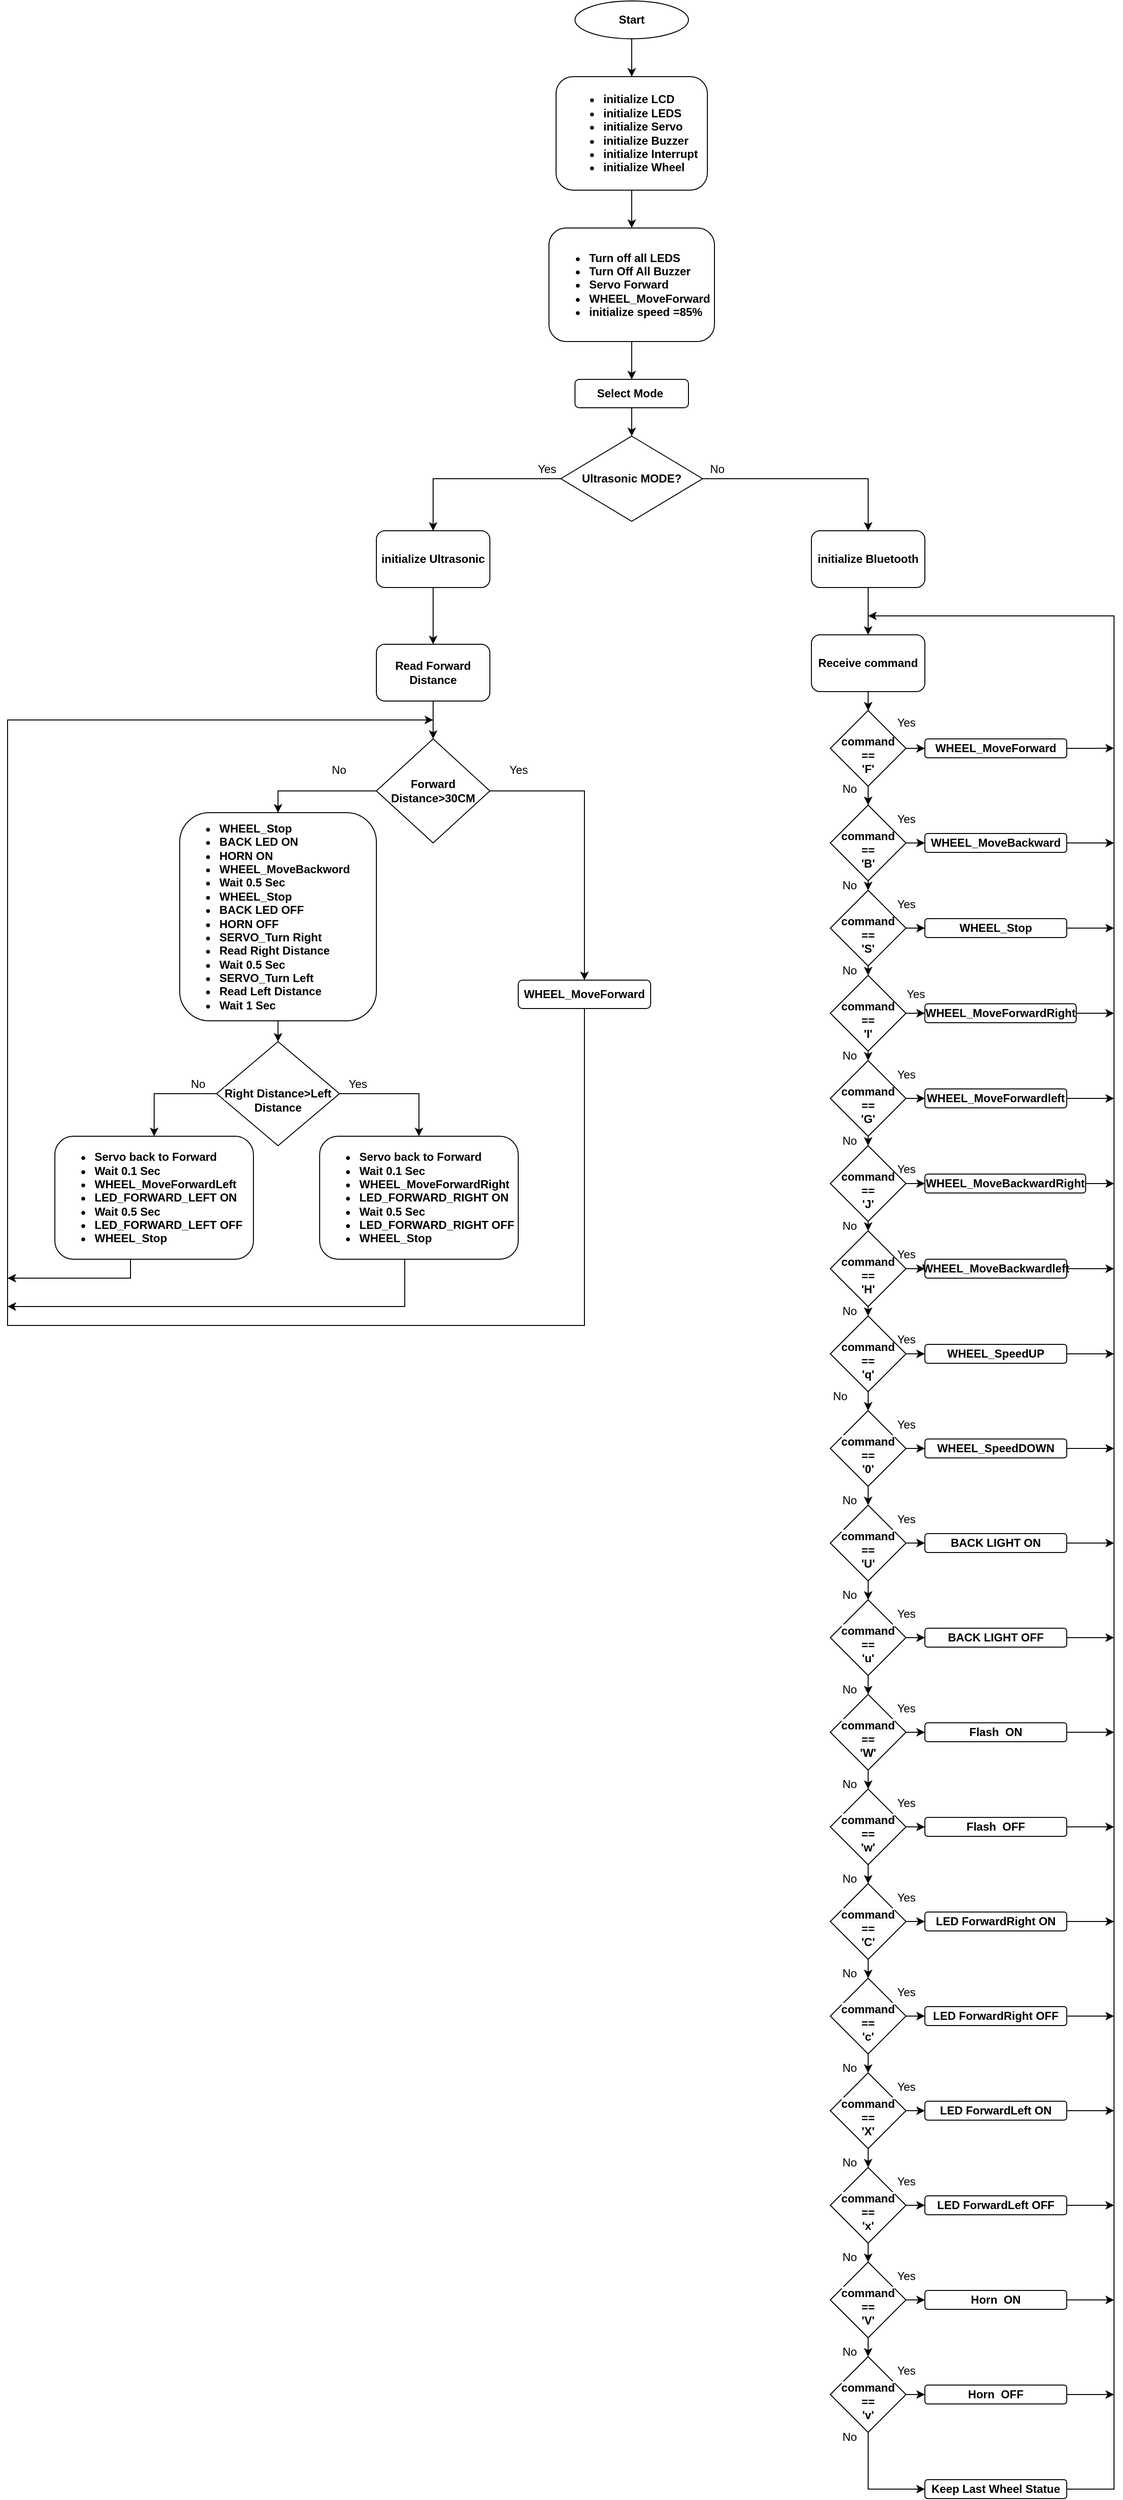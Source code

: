 <mxfile version="21.2.8" type="device">
  <diagram id="C5RBs43oDa-KdzZeNtuy" name="Page-1">
    <mxGraphModel dx="1539" dy="2044" grid="1" gridSize="10" guides="1" tooltips="1" connect="1" arrows="1" fold="1" page="1" pageScale="1" pageWidth="827" pageHeight="1169" math="0" shadow="0">
      <root>
        <mxCell id="WIyWlLk6GJQsqaUBKTNV-0" />
        <mxCell id="WIyWlLk6GJQsqaUBKTNV-1" parent="WIyWlLk6GJQsqaUBKTNV-0" />
        <mxCell id="hMfIysfT-C2tlTftFq6--89" value="" style="edgeStyle=orthogonalEdgeStyle;rounded=0;orthogonalLoop=1;jettySize=auto;html=1;" parent="WIyWlLk6GJQsqaUBKTNV-1" source="WIyWlLk6GJQsqaUBKTNV-3" target="hMfIysfT-C2tlTftFq6--85" edge="1">
          <mxGeometry relative="1" as="geometry" />
        </mxCell>
        <mxCell id="WIyWlLk6GJQsqaUBKTNV-3" value="&lt;div style=&quot;text-align: left;&quot;&gt;&lt;ul&gt;&lt;li&gt;&lt;span style=&quot;background-color: initial;&quot;&gt;&lt;b&gt;initialize LCD&lt;/b&gt;&lt;/span&gt;&lt;/li&gt;&lt;li&gt;&lt;span style=&quot;background-color: initial;&quot;&gt;&lt;b&gt;initialize LEDS&lt;/b&gt;&lt;/span&gt;&lt;/li&gt;&lt;li&gt;&lt;span style=&quot;background-color: initial;&quot;&gt;&lt;b&gt;initialize Servo&lt;/b&gt;&lt;/span&gt;&lt;/li&gt;&lt;li&gt;&lt;span style=&quot;background-color: initial;&quot;&gt;&lt;b&gt;initialize Buzzer&lt;/b&gt;&lt;/span&gt;&lt;/li&gt;&lt;li&gt;&lt;span style=&quot;background-color: initial;&quot;&gt;&lt;b&gt;initialize Interrupt&lt;/b&gt;&lt;/span&gt;&lt;/li&gt;&lt;li&gt;&lt;span style=&quot;background-color: initial;&quot;&gt;&lt;b&gt;initialize Wheel&lt;/b&gt;&lt;/span&gt;&lt;/li&gt;&lt;/ul&gt;&lt;/div&gt;" style="rounded=1;whiteSpace=wrap;html=1;fontSize=12;glass=0;strokeWidth=1;shadow=0;" parent="WIyWlLk6GJQsqaUBKTNV-1" vertex="1">
          <mxGeometry x="320" y="-280" width="160" height="120" as="geometry" />
        </mxCell>
        <mxCell id="03fbT5xsQfeBrdXa9sgE-65" style="edgeStyle=orthogonalEdgeStyle;rounded=0;orthogonalLoop=1;jettySize=auto;html=1;exitX=1;exitY=0.5;exitDx=0;exitDy=0;entryX=0.5;entryY=0;entryDx=0;entryDy=0;" parent="WIyWlLk6GJQsqaUBKTNV-1" source="03fbT5xsQfeBrdXa9sgE-0" target="03fbT5xsQfeBrdXa9sgE-63" edge="1">
          <mxGeometry relative="1" as="geometry" />
        </mxCell>
        <mxCell id="03fbT5xsQfeBrdXa9sgE-68" style="edgeStyle=orthogonalEdgeStyle;rounded=0;orthogonalLoop=1;jettySize=auto;html=1;exitX=0;exitY=0.5;exitDx=0;exitDy=0;entryX=0.5;entryY=0;entryDx=0;entryDy=0;" parent="WIyWlLk6GJQsqaUBKTNV-1" source="03fbT5xsQfeBrdXa9sgE-0" target="03fbT5xsQfeBrdXa9sgE-67" edge="1">
          <mxGeometry relative="1" as="geometry" />
        </mxCell>
        <mxCell id="03fbT5xsQfeBrdXa9sgE-0" value="&lt;b&gt;Ultrasonic&amp;nbsp;MODE?&lt;/b&gt;" style="rhombus;whiteSpace=wrap;html=1;" parent="WIyWlLk6GJQsqaUBKTNV-1" vertex="1">
          <mxGeometry x="325" y="100" width="150" height="90" as="geometry" />
        </mxCell>
        <mxCell id="03fbT5xsQfeBrdXa9sgE-33" value="" style="edgeStyle=orthogonalEdgeStyle;rounded=0;orthogonalLoop=1;jettySize=auto;html=1;" parent="WIyWlLk6GJQsqaUBKTNV-1" source="03fbT5xsQfeBrdXa9sgE-5" target="03fbT5xsQfeBrdXa9sgE-9" edge="1">
          <mxGeometry relative="1" as="geometry" />
        </mxCell>
        <mxCell id="03fbT5xsQfeBrdXa9sgE-3" value="&lt;b&gt;Receive command&lt;/b&gt;" style="rounded=1;whiteSpace=wrap;html=1;" parent="WIyWlLk6GJQsqaUBKTNV-1" vertex="1">
          <mxGeometry x="590" y="310" width="120" height="60" as="geometry" />
        </mxCell>
        <mxCell id="03fbT5xsQfeBrdXa9sgE-7" value="" style="edgeStyle=orthogonalEdgeStyle;rounded=0;orthogonalLoop=1;jettySize=auto;html=1;" parent="WIyWlLk6GJQsqaUBKTNV-1" source="03fbT5xsQfeBrdXa9sgE-5" target="03fbT5xsQfeBrdXa9sgE-6" edge="1">
          <mxGeometry relative="1" as="geometry" />
        </mxCell>
        <mxCell id="03fbT5xsQfeBrdXa9sgE-108" style="edgeStyle=orthogonalEdgeStyle;rounded=0;orthogonalLoop=1;jettySize=auto;html=1;exitX=1;exitY=0.5;exitDx=0;exitDy=0;" parent="WIyWlLk6GJQsqaUBKTNV-1" source="03fbT5xsQfeBrdXa9sgE-6" edge="1">
          <mxGeometry relative="1" as="geometry">
            <mxPoint x="910.0" y="429.839" as="targetPoint" />
          </mxGeometry>
        </mxCell>
        <mxCell id="03fbT5xsQfeBrdXa9sgE-6" value="&lt;b&gt;WHEEL_MoveForward&lt;/b&gt;" style="rounded=1;whiteSpace=wrap;html=1;" parent="WIyWlLk6GJQsqaUBKTNV-1" vertex="1">
          <mxGeometry x="710" y="420" width="150" height="20" as="geometry" />
        </mxCell>
        <mxCell id="03fbT5xsQfeBrdXa9sgE-8" value="" style="edgeStyle=orthogonalEdgeStyle;rounded=0;orthogonalLoop=1;jettySize=auto;html=1;" parent="WIyWlLk6GJQsqaUBKTNV-1" source="03fbT5xsQfeBrdXa9sgE-9" target="03fbT5xsQfeBrdXa9sgE-10" edge="1">
          <mxGeometry relative="1" as="geometry" />
        </mxCell>
        <mxCell id="03fbT5xsQfeBrdXa9sgE-40" style="edgeStyle=orthogonalEdgeStyle;rounded=0;orthogonalLoop=1;jettySize=auto;html=1;exitX=0.5;exitY=1;exitDx=0;exitDy=0;entryX=0.5;entryY=0;entryDx=0;entryDy=0;" parent="WIyWlLk6GJQsqaUBKTNV-1" source="03fbT5xsQfeBrdXa9sgE-9" target="03fbT5xsQfeBrdXa9sgE-12" edge="1">
          <mxGeometry relative="1" as="geometry" />
        </mxCell>
        <mxCell id="03fbT5xsQfeBrdXa9sgE-9" value="&lt;b&gt;&lt;br&gt;command&lt;br style=&quot;border-color: var(--border-color);&quot;&gt;==&lt;br style=&quot;border-color: var(--border-color);&quot;&gt;&#39;B&#39;&lt;/b&gt;" style="rhombus;whiteSpace=wrap;html=1;" parent="WIyWlLk6GJQsqaUBKTNV-1" vertex="1">
          <mxGeometry x="610" y="490" width="80" height="80" as="geometry" />
        </mxCell>
        <mxCell id="03fbT5xsQfeBrdXa9sgE-110" style="edgeStyle=orthogonalEdgeStyle;rounded=0;orthogonalLoop=1;jettySize=auto;html=1;" parent="WIyWlLk6GJQsqaUBKTNV-1" source="03fbT5xsQfeBrdXa9sgE-10" edge="1">
          <mxGeometry relative="1" as="geometry">
            <mxPoint x="910.0" y="530" as="targetPoint" />
          </mxGeometry>
        </mxCell>
        <mxCell id="03fbT5xsQfeBrdXa9sgE-10" value="&lt;b&gt;WHEEL_MoveBackward&lt;/b&gt;" style="rounded=1;whiteSpace=wrap;html=1;" parent="WIyWlLk6GJQsqaUBKTNV-1" vertex="1">
          <mxGeometry x="710" y="520" width="150" height="20" as="geometry" />
        </mxCell>
        <mxCell id="03fbT5xsQfeBrdXa9sgE-11" value="" style="edgeStyle=orthogonalEdgeStyle;rounded=0;orthogonalLoop=1;jettySize=auto;html=1;" parent="WIyWlLk6GJQsqaUBKTNV-1" source="03fbT5xsQfeBrdXa9sgE-12" target="03fbT5xsQfeBrdXa9sgE-13" edge="1">
          <mxGeometry relative="1" as="geometry" />
        </mxCell>
        <mxCell id="03fbT5xsQfeBrdXa9sgE-41" style="edgeStyle=orthogonalEdgeStyle;rounded=0;orthogonalLoop=1;jettySize=auto;html=1;exitX=0.5;exitY=1;exitDx=0;exitDy=0;entryX=0.5;entryY=0;entryDx=0;entryDy=0;" parent="WIyWlLk6GJQsqaUBKTNV-1" source="03fbT5xsQfeBrdXa9sgE-12" target="03fbT5xsQfeBrdXa9sgE-15" edge="1">
          <mxGeometry relative="1" as="geometry" />
        </mxCell>
        <mxCell id="03fbT5xsQfeBrdXa9sgE-12" value="&lt;b&gt;&lt;br style=&quot;border-color: var(--border-color);&quot;&gt;command&lt;br style=&quot;border-color: var(--border-color);&quot;&gt;==&lt;br style=&quot;border-color: var(--border-color);&quot;&gt;&#39;S&#39;&lt;/b&gt;" style="rhombus;whiteSpace=wrap;html=1;" parent="WIyWlLk6GJQsqaUBKTNV-1" vertex="1">
          <mxGeometry x="610" y="580" width="80" height="80" as="geometry" />
        </mxCell>
        <mxCell id="03fbT5xsQfeBrdXa9sgE-111" style="edgeStyle=orthogonalEdgeStyle;rounded=0;orthogonalLoop=1;jettySize=auto;html=1;" parent="WIyWlLk6GJQsqaUBKTNV-1" source="03fbT5xsQfeBrdXa9sgE-13" edge="1">
          <mxGeometry relative="1" as="geometry">
            <mxPoint x="910.0" y="620" as="targetPoint" />
          </mxGeometry>
        </mxCell>
        <mxCell id="03fbT5xsQfeBrdXa9sgE-13" value="&lt;b&gt;WHEEL_Stop&lt;/b&gt;" style="rounded=1;whiteSpace=wrap;html=1;" parent="WIyWlLk6GJQsqaUBKTNV-1" vertex="1">
          <mxGeometry x="710" y="610" width="150" height="20" as="geometry" />
        </mxCell>
        <mxCell id="03fbT5xsQfeBrdXa9sgE-14" value="" style="edgeStyle=orthogonalEdgeStyle;rounded=0;orthogonalLoop=1;jettySize=auto;html=1;" parent="WIyWlLk6GJQsqaUBKTNV-1" source="03fbT5xsQfeBrdXa9sgE-15" target="03fbT5xsQfeBrdXa9sgE-16" edge="1">
          <mxGeometry relative="1" as="geometry" />
        </mxCell>
        <mxCell id="03fbT5xsQfeBrdXa9sgE-42" style="edgeStyle=orthogonalEdgeStyle;rounded=0;orthogonalLoop=1;jettySize=auto;html=1;exitX=0.5;exitY=1;exitDx=0;exitDy=0;entryX=0.5;entryY=0;entryDx=0;entryDy=0;" parent="WIyWlLk6GJQsqaUBKTNV-1" source="03fbT5xsQfeBrdXa9sgE-15" target="03fbT5xsQfeBrdXa9sgE-18" edge="1">
          <mxGeometry relative="1" as="geometry" />
        </mxCell>
        <mxCell id="03fbT5xsQfeBrdXa9sgE-15" value="&lt;b&gt;&lt;br style=&quot;border-color: var(--border-color);&quot;&gt;command&lt;br style=&quot;border-color: var(--border-color);&quot;&gt;==&lt;br style=&quot;border-color: var(--border-color);&quot;&gt;&#39;I&#39;&lt;/b&gt;" style="rhombus;whiteSpace=wrap;html=1;" parent="WIyWlLk6GJQsqaUBKTNV-1" vertex="1">
          <mxGeometry x="610" y="670" width="80" height="80" as="geometry" />
        </mxCell>
        <mxCell id="03fbT5xsQfeBrdXa9sgE-112" style="edgeStyle=orthogonalEdgeStyle;rounded=0;orthogonalLoop=1;jettySize=auto;html=1;" parent="WIyWlLk6GJQsqaUBKTNV-1" source="03fbT5xsQfeBrdXa9sgE-16" edge="1">
          <mxGeometry relative="1" as="geometry">
            <mxPoint x="910.0" y="710" as="targetPoint" />
          </mxGeometry>
        </mxCell>
        <mxCell id="03fbT5xsQfeBrdXa9sgE-16" value="&lt;b&gt;WHEEL_MoveForwardRight&lt;/b&gt;" style="rounded=1;whiteSpace=wrap;html=1;" parent="WIyWlLk6GJQsqaUBKTNV-1" vertex="1">
          <mxGeometry x="710" y="700" width="160" height="20" as="geometry" />
        </mxCell>
        <mxCell id="03fbT5xsQfeBrdXa9sgE-17" value="" style="edgeStyle=orthogonalEdgeStyle;rounded=0;orthogonalLoop=1;jettySize=auto;html=1;" parent="WIyWlLk6GJQsqaUBKTNV-1" source="03fbT5xsQfeBrdXa9sgE-18" target="03fbT5xsQfeBrdXa9sgE-19" edge="1">
          <mxGeometry relative="1" as="geometry" />
        </mxCell>
        <mxCell id="03fbT5xsQfeBrdXa9sgE-43" style="edgeStyle=orthogonalEdgeStyle;rounded=0;orthogonalLoop=1;jettySize=auto;html=1;exitX=0.5;exitY=1;exitDx=0;exitDy=0;entryX=0.5;entryY=0;entryDx=0;entryDy=0;" parent="WIyWlLk6GJQsqaUBKTNV-1" source="03fbT5xsQfeBrdXa9sgE-18" target="03fbT5xsQfeBrdXa9sgE-21" edge="1">
          <mxGeometry relative="1" as="geometry" />
        </mxCell>
        <mxCell id="03fbT5xsQfeBrdXa9sgE-18" value="&lt;b&gt;&lt;br style=&quot;border-color: var(--border-color);&quot;&gt;command&lt;br style=&quot;border-color: var(--border-color);&quot;&gt;==&lt;br style=&quot;border-color: var(--border-color);&quot;&gt;&#39;G&#39;&lt;/b&gt;" style="rhombus;whiteSpace=wrap;html=1;" parent="WIyWlLk6GJQsqaUBKTNV-1" vertex="1">
          <mxGeometry x="610" y="760" width="80" height="80" as="geometry" />
        </mxCell>
        <mxCell id="03fbT5xsQfeBrdXa9sgE-113" style="edgeStyle=orthogonalEdgeStyle;rounded=0;orthogonalLoop=1;jettySize=auto;html=1;" parent="WIyWlLk6GJQsqaUBKTNV-1" source="03fbT5xsQfeBrdXa9sgE-19" edge="1">
          <mxGeometry relative="1" as="geometry">
            <mxPoint x="910.0" y="800" as="targetPoint" />
          </mxGeometry>
        </mxCell>
        <mxCell id="03fbT5xsQfeBrdXa9sgE-19" value="&lt;b&gt;WHEEL_MoveForwardleft&lt;/b&gt;" style="rounded=1;whiteSpace=wrap;html=1;" parent="WIyWlLk6GJQsqaUBKTNV-1" vertex="1">
          <mxGeometry x="710" y="790" width="150" height="20" as="geometry" />
        </mxCell>
        <mxCell id="03fbT5xsQfeBrdXa9sgE-20" value="" style="edgeStyle=orthogonalEdgeStyle;rounded=0;orthogonalLoop=1;jettySize=auto;html=1;" parent="WIyWlLk6GJQsqaUBKTNV-1" source="03fbT5xsQfeBrdXa9sgE-21" target="03fbT5xsQfeBrdXa9sgE-22" edge="1">
          <mxGeometry relative="1" as="geometry" />
        </mxCell>
        <mxCell id="03fbT5xsQfeBrdXa9sgE-44" style="edgeStyle=orthogonalEdgeStyle;rounded=0;orthogonalLoop=1;jettySize=auto;html=1;exitX=0.5;exitY=1;exitDx=0;exitDy=0;entryX=0.5;entryY=0;entryDx=0;entryDy=0;" parent="WIyWlLk6GJQsqaUBKTNV-1" source="03fbT5xsQfeBrdXa9sgE-21" target="03fbT5xsQfeBrdXa9sgE-24" edge="1">
          <mxGeometry relative="1" as="geometry" />
        </mxCell>
        <mxCell id="03fbT5xsQfeBrdXa9sgE-21" value="&lt;b&gt;&lt;br style=&quot;border-color: var(--border-color);&quot;&gt;command&lt;br style=&quot;border-color: var(--border-color);&quot;&gt;==&lt;br style=&quot;border-color: var(--border-color);&quot;&gt;&#39;J&#39;&lt;/b&gt;" style="rhombus;whiteSpace=wrap;html=1;" parent="WIyWlLk6GJQsqaUBKTNV-1" vertex="1">
          <mxGeometry x="610" y="850" width="80" height="80" as="geometry" />
        </mxCell>
        <mxCell id="03fbT5xsQfeBrdXa9sgE-114" style="edgeStyle=orthogonalEdgeStyle;rounded=0;orthogonalLoop=1;jettySize=auto;html=1;" parent="WIyWlLk6GJQsqaUBKTNV-1" source="03fbT5xsQfeBrdXa9sgE-22" edge="1">
          <mxGeometry relative="1" as="geometry">
            <mxPoint x="910.0" y="890" as="targetPoint" />
          </mxGeometry>
        </mxCell>
        <mxCell id="03fbT5xsQfeBrdXa9sgE-22" value="&lt;b&gt;WHEEL_MoveBackwardRight&lt;/b&gt;" style="rounded=1;whiteSpace=wrap;html=1;" parent="WIyWlLk6GJQsqaUBKTNV-1" vertex="1">
          <mxGeometry x="710" y="880" width="170" height="20" as="geometry" />
        </mxCell>
        <mxCell id="03fbT5xsQfeBrdXa9sgE-23" value="" style="edgeStyle=orthogonalEdgeStyle;rounded=0;orthogonalLoop=1;jettySize=auto;html=1;" parent="WIyWlLk6GJQsqaUBKTNV-1" source="03fbT5xsQfeBrdXa9sgE-24" target="03fbT5xsQfeBrdXa9sgE-25" edge="1">
          <mxGeometry relative="1" as="geometry" />
        </mxCell>
        <mxCell id="03fbT5xsQfeBrdXa9sgE-45" style="edgeStyle=orthogonalEdgeStyle;rounded=0;orthogonalLoop=1;jettySize=auto;html=1;exitX=0.5;exitY=1;exitDx=0;exitDy=0;entryX=0.5;entryY=0;entryDx=0;entryDy=0;" parent="WIyWlLk6GJQsqaUBKTNV-1" source="03fbT5xsQfeBrdXa9sgE-24" edge="1">
          <mxGeometry relative="1" as="geometry">
            <mxPoint x="650" y="1030" as="targetPoint" />
          </mxGeometry>
        </mxCell>
        <mxCell id="03fbT5xsQfeBrdXa9sgE-24" value="&lt;b&gt;&lt;br style=&quot;border-color: var(--border-color);&quot;&gt;command&lt;br style=&quot;border-color: var(--border-color);&quot;&gt;==&lt;br style=&quot;border-color: var(--border-color);&quot;&gt;&#39;H&#39;&lt;/b&gt;" style="rhombus;whiteSpace=wrap;html=1;" parent="WIyWlLk6GJQsqaUBKTNV-1" vertex="1">
          <mxGeometry x="610" y="940" width="80" height="80" as="geometry" />
        </mxCell>
        <mxCell id="03fbT5xsQfeBrdXa9sgE-115" style="edgeStyle=orthogonalEdgeStyle;rounded=0;orthogonalLoop=1;jettySize=auto;html=1;" parent="WIyWlLk6GJQsqaUBKTNV-1" source="03fbT5xsQfeBrdXa9sgE-25" edge="1">
          <mxGeometry relative="1" as="geometry">
            <mxPoint x="910.0" y="980" as="targetPoint" />
          </mxGeometry>
        </mxCell>
        <mxCell id="03fbT5xsQfeBrdXa9sgE-25" value="&lt;b&gt;WHEEL_MoveBackwardleft&lt;/b&gt;" style="rounded=1;whiteSpace=wrap;html=1;" parent="WIyWlLk6GJQsqaUBKTNV-1" vertex="1">
          <mxGeometry x="710" y="970" width="150" height="20" as="geometry" />
        </mxCell>
        <mxCell id="03fbT5xsQfeBrdXa9sgE-29" value="" style="edgeStyle=orthogonalEdgeStyle;rounded=0;orthogonalLoop=1;jettySize=auto;html=1;" parent="WIyWlLk6GJQsqaUBKTNV-1" source="03fbT5xsQfeBrdXa9sgE-30" target="03fbT5xsQfeBrdXa9sgE-31" edge="1">
          <mxGeometry relative="1" as="geometry" />
        </mxCell>
        <mxCell id="03fbT5xsQfeBrdXa9sgE-100" style="edgeStyle=orthogonalEdgeStyle;rounded=0;orthogonalLoop=1;jettySize=auto;html=1;exitX=0.5;exitY=1;exitDx=0;exitDy=0;entryX=0.5;entryY=0;entryDx=0;entryDy=0;" parent="WIyWlLk6GJQsqaUBKTNV-1" source="03fbT5xsQfeBrdXa9sgE-30" target="03fbT5xsQfeBrdXa9sgE-99" edge="1">
          <mxGeometry relative="1" as="geometry" />
        </mxCell>
        <mxCell id="03fbT5xsQfeBrdXa9sgE-30" value="&lt;b&gt;&lt;br style=&quot;border-color: var(--border-color);&quot;&gt;command&lt;br style=&quot;border-color: var(--border-color);&quot;&gt;==&lt;br style=&quot;border-color: var(--border-color);&quot;&gt;&#39;q&#39;&lt;/b&gt;" style="rhombus;whiteSpace=wrap;html=1;" parent="WIyWlLk6GJQsqaUBKTNV-1" vertex="1">
          <mxGeometry x="610" y="1030" width="80" height="80" as="geometry" />
        </mxCell>
        <mxCell id="03fbT5xsQfeBrdXa9sgE-117" style="edgeStyle=orthogonalEdgeStyle;rounded=0;orthogonalLoop=1;jettySize=auto;html=1;" parent="WIyWlLk6GJQsqaUBKTNV-1" source="03fbT5xsQfeBrdXa9sgE-31" edge="1">
          <mxGeometry relative="1" as="geometry">
            <mxPoint x="910.0" y="1070" as="targetPoint" />
          </mxGeometry>
        </mxCell>
        <mxCell id="03fbT5xsQfeBrdXa9sgE-31" value="&lt;b&gt;WHEEL_SpeedUP&lt;/b&gt;" style="rounded=1;whiteSpace=wrap;html=1;" parent="WIyWlLk6GJQsqaUBKTNV-1" vertex="1">
          <mxGeometry x="710" y="1060" width="150" height="20" as="geometry" />
        </mxCell>
        <mxCell id="hMfIysfT-C2tlTftFq6--0" style="edgeStyle=orthogonalEdgeStyle;rounded=0;orthogonalLoop=1;jettySize=auto;html=1;" parent="WIyWlLk6GJQsqaUBKTNV-1" source="03fbT5xsQfeBrdXa9sgE-32" edge="1">
          <mxGeometry relative="1" as="geometry">
            <mxPoint x="910" y="1170" as="targetPoint" />
          </mxGeometry>
        </mxCell>
        <mxCell id="03fbT5xsQfeBrdXa9sgE-32" value="&lt;b&gt;WHEEL_SpeedDOWN&lt;/b&gt;" style="rounded=1;whiteSpace=wrap;html=1;" parent="WIyWlLk6GJQsqaUBKTNV-1" vertex="1">
          <mxGeometry x="710" y="1160" width="150" height="20" as="geometry" />
        </mxCell>
        <mxCell id="03fbT5xsQfeBrdXa9sgE-64" style="edgeStyle=orthogonalEdgeStyle;rounded=0;orthogonalLoop=1;jettySize=auto;html=1;exitX=0.5;exitY=1;exitDx=0;exitDy=0;entryX=0.5;entryY=0;entryDx=0;entryDy=0;" parent="WIyWlLk6GJQsqaUBKTNV-1" source="03fbT5xsQfeBrdXa9sgE-63" target="03fbT5xsQfeBrdXa9sgE-3" edge="1">
          <mxGeometry relative="1" as="geometry" />
        </mxCell>
        <mxCell id="03fbT5xsQfeBrdXa9sgE-63" value="&lt;b&gt;initialize Bluetooth&lt;/b&gt;" style="rounded=1;whiteSpace=wrap;html=1;" parent="WIyWlLk6GJQsqaUBKTNV-1" vertex="1">
          <mxGeometry x="590" y="200" width="120" height="60" as="geometry" />
        </mxCell>
        <mxCell id="03fbT5xsQfeBrdXa9sgE-70" style="edgeStyle=orthogonalEdgeStyle;rounded=0;orthogonalLoop=1;jettySize=auto;html=1;exitX=0.5;exitY=1;exitDx=0;exitDy=0;entryX=0.5;entryY=0;entryDx=0;entryDy=0;" parent="WIyWlLk6GJQsqaUBKTNV-1" source="03fbT5xsQfeBrdXa9sgE-67" target="03fbT5xsQfeBrdXa9sgE-69" edge="1">
          <mxGeometry relative="1" as="geometry" />
        </mxCell>
        <mxCell id="03fbT5xsQfeBrdXa9sgE-67" value="&lt;b&gt;initialize Ultrasonic&lt;/b&gt;" style="rounded=1;whiteSpace=wrap;html=1;" parent="WIyWlLk6GJQsqaUBKTNV-1" vertex="1">
          <mxGeometry x="130" y="200" width="120" height="60" as="geometry" />
        </mxCell>
        <mxCell id="03fbT5xsQfeBrdXa9sgE-76" style="edgeStyle=orthogonalEdgeStyle;rounded=0;orthogonalLoop=1;jettySize=auto;html=1;exitX=0.5;exitY=1;exitDx=0;exitDy=0;" parent="WIyWlLk6GJQsqaUBKTNV-1" source="03fbT5xsQfeBrdXa9sgE-69" target="03fbT5xsQfeBrdXa9sgE-71" edge="1">
          <mxGeometry relative="1" as="geometry" />
        </mxCell>
        <mxCell id="03fbT5xsQfeBrdXa9sgE-69" value="&lt;b&gt;Read Forward Distance&lt;/b&gt;" style="rounded=1;whiteSpace=wrap;html=1;" parent="WIyWlLk6GJQsqaUBKTNV-1" vertex="1">
          <mxGeometry x="130" y="320" width="120" height="60" as="geometry" />
        </mxCell>
        <mxCell id="03fbT5xsQfeBrdXa9sgE-73" style="edgeStyle=orthogonalEdgeStyle;rounded=0;orthogonalLoop=1;jettySize=auto;html=1;exitX=1;exitY=0.5;exitDx=0;exitDy=0;entryX=0.5;entryY=0;entryDx=0;entryDy=0;" parent="WIyWlLk6GJQsqaUBKTNV-1" source="03fbT5xsQfeBrdXa9sgE-71" target="03fbT5xsQfeBrdXa9sgE-72" edge="1">
          <mxGeometry relative="1" as="geometry" />
        </mxCell>
        <mxCell id="03fbT5xsQfeBrdXa9sgE-85" style="edgeStyle=orthogonalEdgeStyle;rounded=0;orthogonalLoop=1;jettySize=auto;html=1;exitX=0;exitY=0.5;exitDx=0;exitDy=0;entryX=0.5;entryY=0;entryDx=0;entryDy=0;" parent="WIyWlLk6GJQsqaUBKTNV-1" source="03fbT5xsQfeBrdXa9sgE-71" target="03fbT5xsQfeBrdXa9sgE-81" edge="1">
          <mxGeometry relative="1" as="geometry" />
        </mxCell>
        <mxCell id="03fbT5xsQfeBrdXa9sgE-71" value="&lt;b&gt;Forward Distance&amp;gt;30CM&lt;/b&gt;" style="rhombus;whiteSpace=wrap;html=1;" parent="WIyWlLk6GJQsqaUBKTNV-1" vertex="1">
          <mxGeometry x="130" y="420" width="120" height="110" as="geometry" />
        </mxCell>
        <mxCell id="hMfIysfT-C2tlTftFq6--92" style="edgeStyle=orthogonalEdgeStyle;rounded=0;orthogonalLoop=1;jettySize=auto;html=1;" parent="WIyWlLk6GJQsqaUBKTNV-1" source="03fbT5xsQfeBrdXa9sgE-72" edge="1">
          <mxGeometry relative="1" as="geometry">
            <mxPoint x="190" y="400" as="targetPoint" />
            <Array as="points">
              <mxPoint x="350" y="1040" />
              <mxPoint x="-260" y="1040" />
            </Array>
          </mxGeometry>
        </mxCell>
        <mxCell id="03fbT5xsQfeBrdXa9sgE-72" value="&lt;b&gt;WHEEL_MoveForward&lt;/b&gt;" style="rounded=1;whiteSpace=wrap;html=1;" parent="WIyWlLk6GJQsqaUBKTNV-1" vertex="1">
          <mxGeometry x="280" y="675" width="140" height="30" as="geometry" />
        </mxCell>
        <mxCell id="03fbT5xsQfeBrdXa9sgE-86" style="edgeStyle=orthogonalEdgeStyle;rounded=0;orthogonalLoop=1;jettySize=auto;html=1;exitX=0.5;exitY=1;exitDx=0;exitDy=0;entryX=0.5;entryY=0;entryDx=0;entryDy=0;" parent="WIyWlLk6GJQsqaUBKTNV-1" source="03fbT5xsQfeBrdXa9sgE-81" target="03fbT5xsQfeBrdXa9sgE-82" edge="1">
          <mxGeometry relative="1" as="geometry" />
        </mxCell>
        <mxCell id="03fbT5xsQfeBrdXa9sgE-81" value="&lt;ul&gt;&lt;li&gt;&lt;b&gt;WHEEL_Stop&lt;/b&gt;&lt;/li&gt;&lt;li&gt;&lt;b&gt;BACK LED ON&amp;nbsp;&lt;/b&gt;&lt;/li&gt;&lt;li&gt;&lt;b&gt;HORN ON&amp;nbsp;&lt;/b&gt;&lt;/li&gt;&lt;li&gt;&lt;b&gt;WHEEL_MoveBackword&lt;/b&gt;&lt;/li&gt;&lt;li&gt;&lt;b&gt;Wait 0.5 Sec&lt;/b&gt;&lt;/li&gt;&lt;li&gt;&lt;b&gt;WHEEL_Stop&lt;/b&gt;&lt;/li&gt;&lt;li&gt;&lt;b&gt;BACK LED OFF&amp;nbsp;&lt;/b&gt;&lt;/li&gt;&lt;li&gt;&lt;b&gt;HORN OFF&lt;/b&gt;&lt;/li&gt;&lt;li&gt;&lt;b&gt;SERVO_Turn Right&lt;/b&gt;&lt;/li&gt;&lt;li&gt;&lt;b&gt;Read Right Distance&lt;/b&gt;&lt;/li&gt;&lt;li&gt;&lt;b&gt;Wait 0.5 Sec&lt;/b&gt;&lt;/li&gt;&lt;li&gt;&lt;b&gt;SERVO_Turn Left&lt;/b&gt;&lt;/li&gt;&lt;li&gt;&lt;b&gt;Read Left Distance&lt;/b&gt;&lt;/li&gt;&lt;li&gt;&lt;b&gt;Wait 1 Sec&lt;/b&gt;&lt;/li&gt;&lt;/ul&gt;" style="rounded=1;whiteSpace=wrap;html=1;align=left;" parent="WIyWlLk6GJQsqaUBKTNV-1" vertex="1">
          <mxGeometry x="-78" y="498" width="208" height="220" as="geometry" />
        </mxCell>
        <mxCell id="03fbT5xsQfeBrdXa9sgE-87" style="edgeStyle=orthogonalEdgeStyle;rounded=0;orthogonalLoop=1;jettySize=auto;html=1;exitX=1;exitY=0.5;exitDx=0;exitDy=0;entryX=0.5;entryY=0;entryDx=0;entryDy=0;" parent="WIyWlLk6GJQsqaUBKTNV-1" source="03fbT5xsQfeBrdXa9sgE-82" target="03fbT5xsQfeBrdXa9sgE-83" edge="1">
          <mxGeometry relative="1" as="geometry" />
        </mxCell>
        <mxCell id="03fbT5xsQfeBrdXa9sgE-88" style="edgeStyle=orthogonalEdgeStyle;rounded=0;orthogonalLoop=1;jettySize=auto;html=1;exitX=0;exitY=0.5;exitDx=0;exitDy=0;entryX=0.5;entryY=0;entryDx=0;entryDy=0;" parent="WIyWlLk6GJQsqaUBKTNV-1" source="03fbT5xsQfeBrdXa9sgE-82" target="03fbT5xsQfeBrdXa9sgE-84" edge="1">
          <mxGeometry relative="1" as="geometry" />
        </mxCell>
        <mxCell id="03fbT5xsQfeBrdXa9sgE-82" value="&lt;b&gt;&lt;br&gt;&lt;span style=&quot;color: rgb(0, 0, 0); font-family: Helvetica; font-size: 12px; font-style: normal; font-variant-ligatures: normal; font-variant-caps: normal; letter-spacing: normal; orphans: 2; text-align: center; text-indent: 0px; text-transform: none; widows: 2; word-spacing: 0px; -webkit-text-stroke-width: 0px; background-color: rgb(251, 251, 251); text-decoration-thickness: initial; text-decoration-style: initial; text-decoration-color: initial; float: none; display: inline !important;&quot;&gt;Right Distance&amp;gt;&lt;/span&gt;Left Distance&lt;/b&gt;" style="rhombus;whiteSpace=wrap;html=1;" parent="WIyWlLk6GJQsqaUBKTNV-1" vertex="1">
          <mxGeometry x="-39" y="740" width="130" height="110" as="geometry" />
        </mxCell>
        <mxCell id="hMfIysfT-C2tlTftFq6--95" style="edgeStyle=orthogonalEdgeStyle;rounded=0;orthogonalLoop=1;jettySize=auto;html=1;" parent="WIyWlLk6GJQsqaUBKTNV-1" source="03fbT5xsQfeBrdXa9sgE-83" edge="1">
          <mxGeometry relative="1" as="geometry">
            <mxPoint x="-260" y="1020" as="targetPoint" />
            <Array as="points">
              <mxPoint x="160" y="1020" />
              <mxPoint x="-260" y="1020" />
            </Array>
          </mxGeometry>
        </mxCell>
        <mxCell id="03fbT5xsQfeBrdXa9sgE-83" value="&lt;ul&gt;&lt;li&gt;&lt;b&gt;Servo back to Forward&lt;/b&gt;&lt;/li&gt;&lt;li&gt;&lt;b&gt;Wait 0.1 Sec&lt;/b&gt;&lt;/li&gt;&lt;li&gt;&lt;b&gt;WHEEL_MoveForwardRight&lt;/b&gt;&lt;/li&gt;&lt;li&gt;&lt;b&gt;LED_FORWARD_RIGHT ON&lt;/b&gt;&lt;/li&gt;&lt;li&gt;&lt;b&gt;Wait 0.5 Sec&lt;/b&gt;&lt;/li&gt;&lt;li&gt;&lt;b&gt;LED_FORWARD_RIGHT OFF&lt;/b&gt;&lt;/li&gt;&lt;li&gt;&lt;b&gt;WHEEL_Stop&lt;/b&gt;&lt;/li&gt;&lt;/ul&gt;" style="rounded=1;whiteSpace=wrap;html=1;align=left;" parent="WIyWlLk6GJQsqaUBKTNV-1" vertex="1">
          <mxGeometry x="70" y="840" width="210" height="130" as="geometry" />
        </mxCell>
        <mxCell id="hMfIysfT-C2tlTftFq6--96" style="edgeStyle=orthogonalEdgeStyle;rounded=0;orthogonalLoop=1;jettySize=auto;html=1;" parent="WIyWlLk6GJQsqaUBKTNV-1" source="03fbT5xsQfeBrdXa9sgE-84" edge="1">
          <mxGeometry relative="1" as="geometry">
            <mxPoint x="-260" y="990" as="targetPoint" />
            <Array as="points">
              <mxPoint x="-130" y="990" />
              <mxPoint x="-260" y="990" />
            </Array>
          </mxGeometry>
        </mxCell>
        <mxCell id="03fbT5xsQfeBrdXa9sgE-84" value="&lt;ul&gt;&lt;li&gt;&lt;b&gt;Servo back to Forward&lt;/b&gt;&lt;/li&gt;&lt;li&gt;&lt;b&gt;Wait 0.1 Sec&lt;/b&gt;&lt;/li&gt;&lt;li&gt;&lt;b&gt;WHEEL_MoveForwardLeft&lt;/b&gt;&lt;/li&gt;&lt;li&gt;&lt;b&gt;LED_FORWARD_LEFT ON&lt;/b&gt;&lt;/li&gt;&lt;li&gt;&lt;b&gt;Wait 0.5 Sec&lt;/b&gt;&lt;/li&gt;&lt;li&gt;&lt;b&gt;LED_FORWARD_LEFT OFF &lt;/b&gt;&lt;/li&gt;&lt;li&gt;&lt;b&gt;WHEEL_Stop&lt;/b&gt;&lt;/li&gt;&lt;/ul&gt;" style="rounded=1;whiteSpace=wrap;html=1;align=left;" parent="WIyWlLk6GJQsqaUBKTNV-1" vertex="1">
          <mxGeometry x="-210" y="840" width="210" height="130" as="geometry" />
        </mxCell>
        <mxCell id="03fbT5xsQfeBrdXa9sgE-95" value="No" style="text;html=1;align=center;verticalAlign=middle;resizable=0;points=[];autosize=1;strokeColor=none;fillColor=none;" parent="WIyWlLk6GJQsqaUBKTNV-1" vertex="1">
          <mxGeometry x="470" y="120" width="40" height="30" as="geometry" />
        </mxCell>
        <mxCell id="03fbT5xsQfeBrdXa9sgE-96" value="Yes" style="text;html=1;align=center;verticalAlign=middle;resizable=0;points=[];autosize=1;strokeColor=none;fillColor=none;" parent="WIyWlLk6GJQsqaUBKTNV-1" vertex="1">
          <mxGeometry x="290" y="120" width="40" height="30" as="geometry" />
        </mxCell>
        <mxCell id="03fbT5xsQfeBrdXa9sgE-97" value="" style="edgeStyle=orthogonalEdgeStyle;rounded=0;orthogonalLoop=1;jettySize=auto;html=1;" parent="WIyWlLk6GJQsqaUBKTNV-1" source="03fbT5xsQfeBrdXa9sgE-3" target="03fbT5xsQfeBrdXa9sgE-5" edge="1">
          <mxGeometry relative="1" as="geometry">
            <mxPoint x="650" y="370" as="sourcePoint" />
            <mxPoint x="650" y="500" as="targetPoint" />
          </mxGeometry>
        </mxCell>
        <mxCell id="03fbT5xsQfeBrdXa9sgE-5" value="&lt;b&gt;&lt;br&gt;command&lt;br&gt;==&lt;br&gt;&#39;F&#39;&lt;/b&gt;" style="rhombus;whiteSpace=wrap;html=1;" parent="WIyWlLk6GJQsqaUBKTNV-1" vertex="1">
          <mxGeometry x="610" y="390" width="80" height="80" as="geometry" />
        </mxCell>
        <mxCell id="03fbT5xsQfeBrdXa9sgE-101" style="edgeStyle=orthogonalEdgeStyle;rounded=0;orthogonalLoop=1;jettySize=auto;html=1;exitX=1;exitY=0.5;exitDx=0;exitDy=0;entryX=0;entryY=0.5;entryDx=0;entryDy=0;" parent="WIyWlLk6GJQsqaUBKTNV-1" source="03fbT5xsQfeBrdXa9sgE-99" target="03fbT5xsQfeBrdXa9sgE-32" edge="1">
          <mxGeometry relative="1" as="geometry" />
        </mxCell>
        <mxCell id="03fbT5xsQfeBrdXa9sgE-99" value="&lt;b&gt;&lt;br style=&quot;border-color: var(--border-color); color: rgb(0, 0, 0); font-family: Helvetica; font-size: 12px; font-style: normal; font-variant-ligatures: normal; font-variant-caps: normal; letter-spacing: normal; orphans: 2; text-align: center; text-indent: 0px; text-transform: none; widows: 2; word-spacing: 0px; -webkit-text-stroke-width: 0px; background-color: rgb(251, 251, 251); text-decoration-thickness: initial; text-decoration-style: initial; text-decoration-color: initial;&quot;&gt;&lt;span style=&quot;color: rgb(0, 0, 0); font-family: Helvetica; font-size: 12px; font-style: normal; font-variant-ligatures: normal; font-variant-caps: normal; letter-spacing: normal; orphans: 2; text-align: center; text-indent: 0px; text-transform: none; widows: 2; word-spacing: 0px; -webkit-text-stroke-width: 0px; background-color: rgb(251, 251, 251); text-decoration-thickness: initial; text-decoration-style: initial; text-decoration-color: initial; float: none; display: inline !important;&quot;&gt;command&lt;/span&gt;&lt;br style=&quot;border-color: var(--border-color); color: rgb(0, 0, 0); font-family: Helvetica; font-size: 12px; font-style: normal; font-variant-ligatures: normal; font-variant-caps: normal; letter-spacing: normal; orphans: 2; text-align: center; text-indent: 0px; text-transform: none; widows: 2; word-spacing: 0px; -webkit-text-stroke-width: 0px; background-color: rgb(251, 251, 251); text-decoration-thickness: initial; text-decoration-style: initial; text-decoration-color: initial;&quot;&gt;&lt;span style=&quot;color: rgb(0, 0, 0); font-family: Helvetica; font-size: 12px; font-style: normal; font-variant-ligatures: normal; font-variant-caps: normal; letter-spacing: normal; orphans: 2; text-align: center; text-indent: 0px; text-transform: none; widows: 2; word-spacing: 0px; -webkit-text-stroke-width: 0px; background-color: rgb(251, 251, 251); text-decoration-thickness: initial; text-decoration-style: initial; text-decoration-color: initial; float: none; display: inline !important;&quot;&gt;==&lt;/span&gt;&lt;br style=&quot;border-color: var(--border-color); color: rgb(0, 0, 0); font-family: Helvetica; font-size: 12px; font-style: normal; font-variant-ligatures: normal; font-variant-caps: normal; letter-spacing: normal; orphans: 2; text-align: center; text-indent: 0px; text-transform: none; widows: 2; word-spacing: 0px; -webkit-text-stroke-width: 0px; background-color: rgb(251, 251, 251); text-decoration-thickness: initial; text-decoration-style: initial; text-decoration-color: initial;&quot;&gt;&lt;span style=&quot;color: rgb(0, 0, 0); font-family: Helvetica; font-size: 12px; font-style: normal; font-variant-ligatures: normal; font-variant-caps: normal; letter-spacing: normal; orphans: 2; text-align: center; text-indent: 0px; text-transform: none; widows: 2; word-spacing: 0px; -webkit-text-stroke-width: 0px; background-color: rgb(251, 251, 251); text-decoration-thickness: initial; text-decoration-style: initial; text-decoration-color: initial; float: none; display: inline !important;&quot;&gt;&#39;0&#39;&lt;/span&gt;&lt;/b&gt;" style="rhombus;whiteSpace=wrap;html=1;" parent="WIyWlLk6GJQsqaUBKTNV-1" vertex="1">
          <mxGeometry x="610" y="1130" width="80" height="80" as="geometry" />
        </mxCell>
        <mxCell id="03fbT5xsQfeBrdXa9sgE-106" style="edgeStyle=orthogonalEdgeStyle;rounded=0;orthogonalLoop=1;jettySize=auto;html=1;" parent="WIyWlLk6GJQsqaUBKTNV-1" source="03fbT5xsQfeBrdXa9sgE-102" edge="1">
          <mxGeometry relative="1" as="geometry">
            <mxPoint x="650" y="290" as="targetPoint" />
            <Array as="points">
              <mxPoint x="910" y="2270" />
              <mxPoint x="910" y="290" />
            </Array>
          </mxGeometry>
        </mxCell>
        <mxCell id="03fbT5xsQfeBrdXa9sgE-102" value="&lt;b&gt;Keep Last Wheel Statue&lt;/b&gt;" style="rounded=1;whiteSpace=wrap;html=1;" parent="WIyWlLk6GJQsqaUBKTNV-1" vertex="1">
          <mxGeometry x="710" y="2260" width="150" height="20" as="geometry" />
        </mxCell>
        <mxCell id="03fbT5xsQfeBrdXa9sgE-120" value="Yes" style="text;html=1;align=center;verticalAlign=middle;resizable=0;points=[];autosize=1;strokeColor=none;fillColor=none;" parent="WIyWlLk6GJQsqaUBKTNV-1" vertex="1">
          <mxGeometry x="90" y="770" width="40" height="30" as="geometry" />
        </mxCell>
        <mxCell id="03fbT5xsQfeBrdXa9sgE-121" value="No" style="text;html=1;align=center;verticalAlign=middle;resizable=0;points=[];autosize=1;strokeColor=none;fillColor=none;" parent="WIyWlLk6GJQsqaUBKTNV-1" vertex="1">
          <mxGeometry x="-79" y="770" width="40" height="30" as="geometry" />
        </mxCell>
        <mxCell id="03fbT5xsQfeBrdXa9sgE-124" value="No" style="text;html=1;align=center;verticalAlign=middle;resizable=0;points=[];autosize=1;strokeColor=none;fillColor=none;" parent="WIyWlLk6GJQsqaUBKTNV-1" vertex="1">
          <mxGeometry x="70" y="438" width="40" height="30" as="geometry" />
        </mxCell>
        <mxCell id="03fbT5xsQfeBrdXa9sgE-125" value="Yes" style="text;html=1;align=center;verticalAlign=middle;resizable=0;points=[];autosize=1;strokeColor=none;fillColor=none;" parent="WIyWlLk6GJQsqaUBKTNV-1" vertex="1">
          <mxGeometry x="260" y="438" width="40" height="30" as="geometry" />
        </mxCell>
        <mxCell id="03fbT5xsQfeBrdXa9sgE-126" value="Yes" style="text;html=1;align=center;verticalAlign=middle;resizable=0;points=[];autosize=1;strokeColor=none;fillColor=none;" parent="WIyWlLk6GJQsqaUBKTNV-1" vertex="1">
          <mxGeometry x="670" y="388" width="40" height="30" as="geometry" />
        </mxCell>
        <mxCell id="03fbT5xsQfeBrdXa9sgE-127" value="Yes" style="text;html=1;align=center;verticalAlign=middle;resizable=0;points=[];autosize=1;strokeColor=none;fillColor=none;" parent="WIyWlLk6GJQsqaUBKTNV-1" vertex="1">
          <mxGeometry x="670" y="490" width="40" height="30" as="geometry" />
        </mxCell>
        <mxCell id="03fbT5xsQfeBrdXa9sgE-128" value="Yes" style="text;html=1;align=center;verticalAlign=middle;resizable=0;points=[];autosize=1;strokeColor=none;fillColor=none;" parent="WIyWlLk6GJQsqaUBKTNV-1" vertex="1">
          <mxGeometry x="670" y="580" width="40" height="30" as="geometry" />
        </mxCell>
        <mxCell id="03fbT5xsQfeBrdXa9sgE-129" value="Yes" style="text;html=1;align=center;verticalAlign=middle;resizable=0;points=[];autosize=1;strokeColor=none;fillColor=none;" parent="WIyWlLk6GJQsqaUBKTNV-1" vertex="1">
          <mxGeometry x="680" y="675" width="40" height="30" as="geometry" />
        </mxCell>
        <mxCell id="03fbT5xsQfeBrdXa9sgE-130" value="Yes" style="text;html=1;align=center;verticalAlign=middle;resizable=0;points=[];autosize=1;strokeColor=none;fillColor=none;" parent="WIyWlLk6GJQsqaUBKTNV-1" vertex="1">
          <mxGeometry x="670" y="760" width="40" height="30" as="geometry" />
        </mxCell>
        <mxCell id="03fbT5xsQfeBrdXa9sgE-132" value="Yes" style="text;html=1;align=center;verticalAlign=middle;resizable=0;points=[];autosize=1;strokeColor=none;fillColor=none;" parent="WIyWlLk6GJQsqaUBKTNV-1" vertex="1">
          <mxGeometry x="670" y="860" width="40" height="30" as="geometry" />
        </mxCell>
        <mxCell id="03fbT5xsQfeBrdXa9sgE-133" value="Yes" style="text;html=1;align=center;verticalAlign=middle;resizable=0;points=[];autosize=1;strokeColor=none;fillColor=none;" parent="WIyWlLk6GJQsqaUBKTNV-1" vertex="1">
          <mxGeometry x="670" y="950" width="40" height="30" as="geometry" />
        </mxCell>
        <mxCell id="03fbT5xsQfeBrdXa9sgE-135" value="Yes" style="text;html=1;align=center;verticalAlign=middle;resizable=0;points=[];autosize=1;strokeColor=none;fillColor=none;" parent="WIyWlLk6GJQsqaUBKTNV-1" vertex="1">
          <mxGeometry x="670" y="1040" width="40" height="30" as="geometry" />
        </mxCell>
        <mxCell id="03fbT5xsQfeBrdXa9sgE-136" value="Yes" style="text;html=1;align=center;verticalAlign=middle;resizable=0;points=[];autosize=1;strokeColor=none;fillColor=none;" parent="WIyWlLk6GJQsqaUBKTNV-1" vertex="1">
          <mxGeometry x="670" y="1130" width="40" height="30" as="geometry" />
        </mxCell>
        <mxCell id="03fbT5xsQfeBrdXa9sgE-138" value="No" style="text;html=1;align=center;verticalAlign=middle;resizable=0;points=[];autosize=1;strokeColor=none;fillColor=none;" parent="WIyWlLk6GJQsqaUBKTNV-1" vertex="1">
          <mxGeometry x="610" y="458" width="40" height="30" as="geometry" />
        </mxCell>
        <mxCell id="03fbT5xsQfeBrdXa9sgE-139" value="No" style="text;html=1;align=center;verticalAlign=middle;resizable=0;points=[];autosize=1;strokeColor=none;fillColor=none;" parent="WIyWlLk6GJQsqaUBKTNV-1" vertex="1">
          <mxGeometry x="610" y="560" width="40" height="30" as="geometry" />
        </mxCell>
        <mxCell id="03fbT5xsQfeBrdXa9sgE-140" value="No" style="text;html=1;align=center;verticalAlign=middle;resizable=0;points=[];autosize=1;strokeColor=none;fillColor=none;" parent="WIyWlLk6GJQsqaUBKTNV-1" vertex="1">
          <mxGeometry x="610" y="650" width="40" height="30" as="geometry" />
        </mxCell>
        <mxCell id="03fbT5xsQfeBrdXa9sgE-141" value="No" style="text;html=1;align=center;verticalAlign=middle;resizable=0;points=[];autosize=1;strokeColor=none;fillColor=none;" parent="WIyWlLk6GJQsqaUBKTNV-1" vertex="1">
          <mxGeometry x="610" y="740" width="40" height="30" as="geometry" />
        </mxCell>
        <mxCell id="03fbT5xsQfeBrdXa9sgE-142" value="No" style="text;html=1;align=center;verticalAlign=middle;resizable=0;points=[];autosize=1;strokeColor=none;fillColor=none;" parent="WIyWlLk6GJQsqaUBKTNV-1" vertex="1">
          <mxGeometry x="610" y="830" width="40" height="30" as="geometry" />
        </mxCell>
        <mxCell id="03fbT5xsQfeBrdXa9sgE-143" value="No" style="text;html=1;align=center;verticalAlign=middle;resizable=0;points=[];autosize=1;strokeColor=none;fillColor=none;" parent="WIyWlLk6GJQsqaUBKTNV-1" vertex="1">
          <mxGeometry x="610" y="920" width="40" height="30" as="geometry" />
        </mxCell>
        <mxCell id="03fbT5xsQfeBrdXa9sgE-144" value="No" style="text;html=1;align=center;verticalAlign=middle;resizable=0;points=[];autosize=1;strokeColor=none;fillColor=none;" parent="WIyWlLk6GJQsqaUBKTNV-1" vertex="1">
          <mxGeometry x="610" y="1010" width="40" height="30" as="geometry" />
        </mxCell>
        <mxCell id="03fbT5xsQfeBrdXa9sgE-146" value="No" style="text;html=1;align=center;verticalAlign=middle;resizable=0;points=[];autosize=1;strokeColor=none;fillColor=none;" parent="WIyWlLk6GJQsqaUBKTNV-1" vertex="1">
          <mxGeometry x="600" y="1100" width="40" height="30" as="geometry" />
        </mxCell>
        <mxCell id="03fbT5xsQfeBrdXa9sgE-147" value="No" style="text;html=1;align=center;verticalAlign=middle;resizable=0;points=[];autosize=1;strokeColor=none;fillColor=none;" parent="WIyWlLk6GJQsqaUBKTNV-1" vertex="1">
          <mxGeometry x="610" y="1210" width="40" height="30" as="geometry" />
        </mxCell>
        <mxCell id="zD_6RhIeCDicJwW1CbTD-1" style="edgeStyle=orthogonalEdgeStyle;rounded=0;orthogonalLoop=1;jettySize=auto;html=1;exitX=0.5;exitY=1;exitDx=0;exitDy=0;entryX=0.5;entryY=0;entryDx=0;entryDy=0;" parent="WIyWlLk6GJQsqaUBKTNV-1" source="zD_6RhIeCDicJwW1CbTD-0" target="WIyWlLk6GJQsqaUBKTNV-3" edge="1">
          <mxGeometry relative="1" as="geometry">
            <mxPoint x="379.714" y="-240" as="targetPoint" />
          </mxGeometry>
        </mxCell>
        <mxCell id="zD_6RhIeCDicJwW1CbTD-0" value="&lt;b&gt;Start&lt;/b&gt;" style="ellipse;whiteSpace=wrap;html=1;" parent="WIyWlLk6GJQsqaUBKTNV-1" vertex="1">
          <mxGeometry x="340" y="-360" width="120" height="40" as="geometry" />
        </mxCell>
        <mxCell id="hMfIysfT-C2tlTftFq6--12" style="edgeStyle=orthogonalEdgeStyle;rounded=0;orthogonalLoop=1;jettySize=auto;html=1;exitX=0.5;exitY=1;exitDx=0;exitDy=0;entryX=0.5;entryY=0;entryDx=0;entryDy=0;" parent="WIyWlLk6GJQsqaUBKTNV-1" target="hMfIysfT-C2tlTftFq6--16" edge="1">
          <mxGeometry relative="1" as="geometry">
            <mxPoint x="650" y="1210" as="sourcePoint" />
          </mxGeometry>
        </mxCell>
        <mxCell id="hMfIysfT-C2tlTftFq6--13" style="edgeStyle=orthogonalEdgeStyle;rounded=0;orthogonalLoop=1;jettySize=auto;html=1;" parent="WIyWlLk6GJQsqaUBKTNV-1" source="hMfIysfT-C2tlTftFq6--14" edge="1">
          <mxGeometry relative="1" as="geometry">
            <mxPoint x="910" y="1270" as="targetPoint" />
          </mxGeometry>
        </mxCell>
        <mxCell id="hMfIysfT-C2tlTftFq6--14" value="&lt;b&gt;BACK LIGHT ON&lt;/b&gt;" style="rounded=1;whiteSpace=wrap;html=1;" parent="WIyWlLk6GJQsqaUBKTNV-1" vertex="1">
          <mxGeometry x="710" y="1260" width="150" height="20" as="geometry" />
        </mxCell>
        <mxCell id="hMfIysfT-C2tlTftFq6--15" style="edgeStyle=orthogonalEdgeStyle;rounded=0;orthogonalLoop=1;jettySize=auto;html=1;exitX=1;exitY=0.5;exitDx=0;exitDy=0;entryX=0;entryY=0.5;entryDx=0;entryDy=0;" parent="WIyWlLk6GJQsqaUBKTNV-1" source="hMfIysfT-C2tlTftFq6--16" target="hMfIysfT-C2tlTftFq6--14" edge="1">
          <mxGeometry relative="1" as="geometry" />
        </mxCell>
        <mxCell id="hMfIysfT-C2tlTftFq6--16" value="&lt;b&gt;&lt;br style=&quot;border-color: var(--border-color); color: rgb(0, 0, 0); font-family: Helvetica; font-size: 12px; font-style: normal; font-variant-ligatures: normal; font-variant-caps: normal; letter-spacing: normal; orphans: 2; text-align: center; text-indent: 0px; text-transform: none; widows: 2; word-spacing: 0px; -webkit-text-stroke-width: 0px; background-color: rgb(251, 251, 251); text-decoration-thickness: initial; text-decoration-style: initial; text-decoration-color: initial;&quot;&gt;&lt;span style=&quot;color: rgb(0, 0, 0); font-family: Helvetica; font-size: 12px; font-style: normal; font-variant-ligatures: normal; font-variant-caps: normal; letter-spacing: normal; orphans: 2; text-align: center; text-indent: 0px; text-transform: none; widows: 2; word-spacing: 0px; -webkit-text-stroke-width: 0px; background-color: rgb(251, 251, 251); text-decoration-thickness: initial; text-decoration-style: initial; text-decoration-color: initial; float: none; display: inline !important;&quot;&gt;command&lt;/span&gt;&lt;br style=&quot;border-color: var(--border-color); color: rgb(0, 0, 0); font-family: Helvetica; font-size: 12px; font-style: normal; font-variant-ligatures: normal; font-variant-caps: normal; letter-spacing: normal; orphans: 2; text-align: center; text-indent: 0px; text-transform: none; widows: 2; word-spacing: 0px; -webkit-text-stroke-width: 0px; background-color: rgb(251, 251, 251); text-decoration-thickness: initial; text-decoration-style: initial; text-decoration-color: initial;&quot;&gt;&lt;span style=&quot;color: rgb(0, 0, 0); font-family: Helvetica; font-size: 12px; font-style: normal; font-variant-ligatures: normal; font-variant-caps: normal; letter-spacing: normal; orphans: 2; text-align: center; text-indent: 0px; text-transform: none; widows: 2; word-spacing: 0px; -webkit-text-stroke-width: 0px; background-color: rgb(251, 251, 251); text-decoration-thickness: initial; text-decoration-style: initial; text-decoration-color: initial; float: none; display: inline !important;&quot;&gt;==&lt;/span&gt;&lt;br style=&quot;border-color: var(--border-color); color: rgb(0, 0, 0); font-family: Helvetica; font-size: 12px; font-style: normal; font-variant-ligatures: normal; font-variant-caps: normal; letter-spacing: normal; orphans: 2; text-align: center; text-indent: 0px; text-transform: none; widows: 2; word-spacing: 0px; -webkit-text-stroke-width: 0px; background-color: rgb(251, 251, 251); text-decoration-thickness: initial; text-decoration-style: initial; text-decoration-color: initial;&quot;&gt;&lt;span style=&quot;color: rgb(0, 0, 0); font-family: Helvetica; font-size: 12px; font-style: normal; font-variant-ligatures: normal; font-variant-caps: normal; letter-spacing: normal; orphans: 2; text-align: center; text-indent: 0px; text-transform: none; widows: 2; word-spacing: 0px; -webkit-text-stroke-width: 0px; background-color: rgb(251, 251, 251); text-decoration-thickness: initial; text-decoration-style: initial; text-decoration-color: initial; float: none; display: inline !important;&quot;&gt;&#39;U&#39;&lt;/span&gt;&lt;/b&gt;" style="rhombus;whiteSpace=wrap;html=1;" parent="WIyWlLk6GJQsqaUBKTNV-1" vertex="1">
          <mxGeometry x="610" y="1230" width="80" height="80" as="geometry" />
        </mxCell>
        <mxCell id="hMfIysfT-C2tlTftFq6--17" value="Yes" style="text;html=1;align=center;verticalAlign=middle;resizable=0;points=[];autosize=1;strokeColor=none;fillColor=none;" parent="WIyWlLk6GJQsqaUBKTNV-1" vertex="1">
          <mxGeometry x="670" y="1230" width="40" height="30" as="geometry" />
        </mxCell>
        <mxCell id="hMfIysfT-C2tlTftFq6--18" value="No" style="text;html=1;align=center;verticalAlign=middle;resizable=0;points=[];autosize=1;strokeColor=none;fillColor=none;" parent="WIyWlLk6GJQsqaUBKTNV-1" vertex="1">
          <mxGeometry x="610" y="1310" width="40" height="30" as="geometry" />
        </mxCell>
        <mxCell id="hMfIysfT-C2tlTftFq6--19" style="edgeStyle=orthogonalEdgeStyle;rounded=0;orthogonalLoop=1;jettySize=auto;html=1;exitX=0.5;exitY=1;exitDx=0;exitDy=0;entryX=0.5;entryY=0;entryDx=0;entryDy=0;" parent="WIyWlLk6GJQsqaUBKTNV-1" target="hMfIysfT-C2tlTftFq6--23" edge="1">
          <mxGeometry relative="1" as="geometry">
            <mxPoint x="650" y="1310" as="sourcePoint" />
          </mxGeometry>
        </mxCell>
        <mxCell id="hMfIysfT-C2tlTftFq6--20" style="edgeStyle=orthogonalEdgeStyle;rounded=0;orthogonalLoop=1;jettySize=auto;html=1;" parent="WIyWlLk6GJQsqaUBKTNV-1" source="hMfIysfT-C2tlTftFq6--21" edge="1">
          <mxGeometry relative="1" as="geometry">
            <mxPoint x="910" y="1370" as="targetPoint" />
          </mxGeometry>
        </mxCell>
        <mxCell id="hMfIysfT-C2tlTftFq6--21" value="&lt;b&gt;BACK LIGHT OFF&lt;/b&gt;" style="rounded=1;whiteSpace=wrap;html=1;" parent="WIyWlLk6GJQsqaUBKTNV-1" vertex="1">
          <mxGeometry x="710" y="1360" width="150" height="20" as="geometry" />
        </mxCell>
        <mxCell id="hMfIysfT-C2tlTftFq6--22" style="edgeStyle=orthogonalEdgeStyle;rounded=0;orthogonalLoop=1;jettySize=auto;html=1;exitX=1;exitY=0.5;exitDx=0;exitDy=0;entryX=0;entryY=0.5;entryDx=0;entryDy=0;" parent="WIyWlLk6GJQsqaUBKTNV-1" source="hMfIysfT-C2tlTftFq6--23" target="hMfIysfT-C2tlTftFq6--21" edge="1">
          <mxGeometry relative="1" as="geometry" />
        </mxCell>
        <mxCell id="hMfIysfT-C2tlTftFq6--23" value="&lt;b&gt;&lt;br style=&quot;border-color: var(--border-color); color: rgb(0, 0, 0); font-family: Helvetica; font-size: 12px; font-style: normal; font-variant-ligatures: normal; font-variant-caps: normal; letter-spacing: normal; orphans: 2; text-align: center; text-indent: 0px; text-transform: none; widows: 2; word-spacing: 0px; -webkit-text-stroke-width: 0px; background-color: rgb(251, 251, 251); text-decoration-thickness: initial; text-decoration-style: initial; text-decoration-color: initial;&quot;&gt;&lt;span style=&quot;color: rgb(0, 0, 0); font-family: Helvetica; font-size: 12px; font-style: normal; font-variant-ligatures: normal; font-variant-caps: normal; letter-spacing: normal; orphans: 2; text-align: center; text-indent: 0px; text-transform: none; widows: 2; word-spacing: 0px; -webkit-text-stroke-width: 0px; background-color: rgb(251, 251, 251); text-decoration-thickness: initial; text-decoration-style: initial; text-decoration-color: initial; float: none; display: inline !important;&quot;&gt;command&lt;/span&gt;&lt;br style=&quot;border-color: var(--border-color); color: rgb(0, 0, 0); font-family: Helvetica; font-size: 12px; font-style: normal; font-variant-ligatures: normal; font-variant-caps: normal; letter-spacing: normal; orphans: 2; text-align: center; text-indent: 0px; text-transform: none; widows: 2; word-spacing: 0px; -webkit-text-stroke-width: 0px; background-color: rgb(251, 251, 251); text-decoration-thickness: initial; text-decoration-style: initial; text-decoration-color: initial;&quot;&gt;&lt;span style=&quot;color: rgb(0, 0, 0); font-family: Helvetica; font-size: 12px; font-style: normal; font-variant-ligatures: normal; font-variant-caps: normal; letter-spacing: normal; orphans: 2; text-align: center; text-indent: 0px; text-transform: none; widows: 2; word-spacing: 0px; -webkit-text-stroke-width: 0px; background-color: rgb(251, 251, 251); text-decoration-thickness: initial; text-decoration-style: initial; text-decoration-color: initial; float: none; display: inline !important;&quot;&gt;==&lt;/span&gt;&lt;br style=&quot;border-color: var(--border-color); color: rgb(0, 0, 0); font-family: Helvetica; font-size: 12px; font-style: normal; font-variant-ligatures: normal; font-variant-caps: normal; letter-spacing: normal; orphans: 2; text-align: center; text-indent: 0px; text-transform: none; widows: 2; word-spacing: 0px; -webkit-text-stroke-width: 0px; background-color: rgb(251, 251, 251); text-decoration-thickness: initial; text-decoration-style: initial; text-decoration-color: initial;&quot;&gt;&lt;span style=&quot;color: rgb(0, 0, 0); font-family: Helvetica; font-size: 12px; font-style: normal; font-variant-ligatures: normal; font-variant-caps: normal; letter-spacing: normal; orphans: 2; text-align: center; text-indent: 0px; text-transform: none; widows: 2; word-spacing: 0px; -webkit-text-stroke-width: 0px; background-color: rgb(251, 251, 251); text-decoration-thickness: initial; text-decoration-style: initial; text-decoration-color: initial; float: none; display: inline !important;&quot;&gt;&#39;u&#39;&lt;/span&gt;&lt;/b&gt;" style="rhombus;whiteSpace=wrap;html=1;" parent="WIyWlLk6GJQsqaUBKTNV-1" vertex="1">
          <mxGeometry x="610" y="1330" width="80" height="80" as="geometry" />
        </mxCell>
        <mxCell id="hMfIysfT-C2tlTftFq6--24" value="Yes" style="text;html=1;align=center;verticalAlign=middle;resizable=0;points=[];autosize=1;strokeColor=none;fillColor=none;" parent="WIyWlLk6GJQsqaUBKTNV-1" vertex="1">
          <mxGeometry x="670" y="1330" width="40" height="30" as="geometry" />
        </mxCell>
        <mxCell id="hMfIysfT-C2tlTftFq6--25" value="No" style="text;html=1;align=center;verticalAlign=middle;resizable=0;points=[];autosize=1;strokeColor=none;fillColor=none;" parent="WIyWlLk6GJQsqaUBKTNV-1" vertex="1">
          <mxGeometry x="610" y="1410" width="40" height="30" as="geometry" />
        </mxCell>
        <mxCell id="hMfIysfT-C2tlTftFq6--26" style="edgeStyle=orthogonalEdgeStyle;rounded=0;orthogonalLoop=1;jettySize=auto;html=1;exitX=0.5;exitY=1;exitDx=0;exitDy=0;entryX=0.5;entryY=0;entryDx=0;entryDy=0;" parent="WIyWlLk6GJQsqaUBKTNV-1" target="hMfIysfT-C2tlTftFq6--30" edge="1">
          <mxGeometry relative="1" as="geometry">
            <mxPoint x="650" y="1410" as="sourcePoint" />
          </mxGeometry>
        </mxCell>
        <mxCell id="hMfIysfT-C2tlTftFq6--27" style="edgeStyle=orthogonalEdgeStyle;rounded=0;orthogonalLoop=1;jettySize=auto;html=1;" parent="WIyWlLk6GJQsqaUBKTNV-1" source="hMfIysfT-C2tlTftFq6--28" edge="1">
          <mxGeometry relative="1" as="geometry">
            <mxPoint x="910" y="1470" as="targetPoint" />
          </mxGeometry>
        </mxCell>
        <mxCell id="hMfIysfT-C2tlTftFq6--28" value="&lt;b&gt;Flash&amp;nbsp; ON&lt;/b&gt;" style="rounded=1;whiteSpace=wrap;html=1;" parent="WIyWlLk6GJQsqaUBKTNV-1" vertex="1">
          <mxGeometry x="710" y="1460" width="150" height="20" as="geometry" />
        </mxCell>
        <mxCell id="hMfIysfT-C2tlTftFq6--29" style="edgeStyle=orthogonalEdgeStyle;rounded=0;orthogonalLoop=1;jettySize=auto;html=1;exitX=1;exitY=0.5;exitDx=0;exitDy=0;entryX=0;entryY=0.5;entryDx=0;entryDy=0;" parent="WIyWlLk6GJQsqaUBKTNV-1" source="hMfIysfT-C2tlTftFq6--30" target="hMfIysfT-C2tlTftFq6--28" edge="1">
          <mxGeometry relative="1" as="geometry" />
        </mxCell>
        <mxCell id="hMfIysfT-C2tlTftFq6--30" value="&lt;b&gt;&lt;br style=&quot;border-color: var(--border-color); color: rgb(0, 0, 0); font-family: Helvetica; font-size: 12px; font-style: normal; font-variant-ligatures: normal; font-variant-caps: normal; letter-spacing: normal; orphans: 2; text-align: center; text-indent: 0px; text-transform: none; widows: 2; word-spacing: 0px; -webkit-text-stroke-width: 0px; background-color: rgb(251, 251, 251); text-decoration-thickness: initial; text-decoration-style: initial; text-decoration-color: initial;&quot;&gt;&lt;span style=&quot;color: rgb(0, 0, 0); font-family: Helvetica; font-size: 12px; font-style: normal; font-variant-ligatures: normal; font-variant-caps: normal; letter-spacing: normal; orphans: 2; text-align: center; text-indent: 0px; text-transform: none; widows: 2; word-spacing: 0px; -webkit-text-stroke-width: 0px; background-color: rgb(251, 251, 251); text-decoration-thickness: initial; text-decoration-style: initial; text-decoration-color: initial; float: none; display: inline !important;&quot;&gt;command&lt;/span&gt;&lt;br style=&quot;border-color: var(--border-color); color: rgb(0, 0, 0); font-family: Helvetica; font-size: 12px; font-style: normal; font-variant-ligatures: normal; font-variant-caps: normal; letter-spacing: normal; orphans: 2; text-align: center; text-indent: 0px; text-transform: none; widows: 2; word-spacing: 0px; -webkit-text-stroke-width: 0px; background-color: rgb(251, 251, 251); text-decoration-thickness: initial; text-decoration-style: initial; text-decoration-color: initial;&quot;&gt;&lt;span style=&quot;color: rgb(0, 0, 0); font-family: Helvetica; font-size: 12px; font-style: normal; font-variant-ligatures: normal; font-variant-caps: normal; letter-spacing: normal; orphans: 2; text-align: center; text-indent: 0px; text-transform: none; widows: 2; word-spacing: 0px; -webkit-text-stroke-width: 0px; background-color: rgb(251, 251, 251); text-decoration-thickness: initial; text-decoration-style: initial; text-decoration-color: initial; float: none; display: inline !important;&quot;&gt;==&lt;/span&gt;&lt;br style=&quot;border-color: var(--border-color); color: rgb(0, 0, 0); font-family: Helvetica; font-size: 12px; font-style: normal; font-variant-ligatures: normal; font-variant-caps: normal; letter-spacing: normal; orphans: 2; text-align: center; text-indent: 0px; text-transform: none; widows: 2; word-spacing: 0px; -webkit-text-stroke-width: 0px; background-color: rgb(251, 251, 251); text-decoration-thickness: initial; text-decoration-style: initial; text-decoration-color: initial;&quot;&gt;&lt;span style=&quot;color: rgb(0, 0, 0); font-family: Helvetica; font-size: 12px; font-style: normal; font-variant-ligatures: normal; font-variant-caps: normal; letter-spacing: normal; orphans: 2; text-align: center; text-indent: 0px; text-transform: none; widows: 2; word-spacing: 0px; -webkit-text-stroke-width: 0px; background-color: rgb(251, 251, 251); text-decoration-thickness: initial; text-decoration-style: initial; text-decoration-color: initial; float: none; display: inline !important;&quot;&gt;&#39;W&#39;&lt;/span&gt;&lt;/b&gt;" style="rhombus;whiteSpace=wrap;html=1;" parent="WIyWlLk6GJQsqaUBKTNV-1" vertex="1">
          <mxGeometry x="610" y="1430" width="80" height="80" as="geometry" />
        </mxCell>
        <mxCell id="hMfIysfT-C2tlTftFq6--31" value="Yes" style="text;html=1;align=center;verticalAlign=middle;resizable=0;points=[];autosize=1;strokeColor=none;fillColor=none;" parent="WIyWlLk6GJQsqaUBKTNV-1" vertex="1">
          <mxGeometry x="670" y="1430" width="40" height="30" as="geometry" />
        </mxCell>
        <mxCell id="hMfIysfT-C2tlTftFq6--32" value="No" style="text;html=1;align=center;verticalAlign=middle;resizable=0;points=[];autosize=1;strokeColor=none;fillColor=none;" parent="WIyWlLk6GJQsqaUBKTNV-1" vertex="1">
          <mxGeometry x="610" y="1510" width="40" height="30" as="geometry" />
        </mxCell>
        <mxCell id="hMfIysfT-C2tlTftFq6--33" style="edgeStyle=orthogonalEdgeStyle;rounded=0;orthogonalLoop=1;jettySize=auto;html=1;exitX=0.5;exitY=1;exitDx=0;exitDy=0;entryX=0.5;entryY=0;entryDx=0;entryDy=0;" parent="WIyWlLk6GJQsqaUBKTNV-1" target="hMfIysfT-C2tlTftFq6--37" edge="1">
          <mxGeometry relative="1" as="geometry">
            <mxPoint x="650" y="1510" as="sourcePoint" />
          </mxGeometry>
        </mxCell>
        <mxCell id="hMfIysfT-C2tlTftFq6--34" style="edgeStyle=orthogonalEdgeStyle;rounded=0;orthogonalLoop=1;jettySize=auto;html=1;" parent="WIyWlLk6GJQsqaUBKTNV-1" source="hMfIysfT-C2tlTftFq6--35" edge="1">
          <mxGeometry relative="1" as="geometry">
            <mxPoint x="910" y="1570" as="targetPoint" />
          </mxGeometry>
        </mxCell>
        <mxCell id="hMfIysfT-C2tlTftFq6--35" value="&lt;b&gt;Flash&amp;nbsp; OFF&lt;/b&gt;" style="rounded=1;whiteSpace=wrap;html=1;" parent="WIyWlLk6GJQsqaUBKTNV-1" vertex="1">
          <mxGeometry x="710" y="1560" width="150" height="20" as="geometry" />
        </mxCell>
        <mxCell id="hMfIysfT-C2tlTftFq6--36" style="edgeStyle=orthogonalEdgeStyle;rounded=0;orthogonalLoop=1;jettySize=auto;html=1;exitX=1;exitY=0.5;exitDx=0;exitDy=0;entryX=0;entryY=0.5;entryDx=0;entryDy=0;" parent="WIyWlLk6GJQsqaUBKTNV-1" source="hMfIysfT-C2tlTftFq6--37" target="hMfIysfT-C2tlTftFq6--35" edge="1">
          <mxGeometry relative="1" as="geometry" />
        </mxCell>
        <mxCell id="hMfIysfT-C2tlTftFq6--37" value="&lt;b&gt;&lt;br style=&quot;border-color: var(--border-color); color: rgb(0, 0, 0); font-family: Helvetica; font-size: 12px; font-style: normal; font-variant-ligatures: normal; font-variant-caps: normal; letter-spacing: normal; orphans: 2; text-align: center; text-indent: 0px; text-transform: none; widows: 2; word-spacing: 0px; -webkit-text-stroke-width: 0px; background-color: rgb(251, 251, 251); text-decoration-thickness: initial; text-decoration-style: initial; text-decoration-color: initial;&quot;&gt;&lt;span style=&quot;color: rgb(0, 0, 0); font-family: Helvetica; font-size: 12px; font-style: normal; font-variant-ligatures: normal; font-variant-caps: normal; letter-spacing: normal; orphans: 2; text-align: center; text-indent: 0px; text-transform: none; widows: 2; word-spacing: 0px; -webkit-text-stroke-width: 0px; background-color: rgb(251, 251, 251); text-decoration-thickness: initial; text-decoration-style: initial; text-decoration-color: initial; float: none; display: inline !important;&quot;&gt;command&lt;/span&gt;&lt;br style=&quot;border-color: var(--border-color); color: rgb(0, 0, 0); font-family: Helvetica; font-size: 12px; font-style: normal; font-variant-ligatures: normal; font-variant-caps: normal; letter-spacing: normal; orphans: 2; text-align: center; text-indent: 0px; text-transform: none; widows: 2; word-spacing: 0px; -webkit-text-stroke-width: 0px; background-color: rgb(251, 251, 251); text-decoration-thickness: initial; text-decoration-style: initial; text-decoration-color: initial;&quot;&gt;&lt;span style=&quot;color: rgb(0, 0, 0); font-family: Helvetica; font-size: 12px; font-style: normal; font-variant-ligatures: normal; font-variant-caps: normal; letter-spacing: normal; orphans: 2; text-align: center; text-indent: 0px; text-transform: none; widows: 2; word-spacing: 0px; -webkit-text-stroke-width: 0px; background-color: rgb(251, 251, 251); text-decoration-thickness: initial; text-decoration-style: initial; text-decoration-color: initial; float: none; display: inline !important;&quot;&gt;==&lt;/span&gt;&lt;br style=&quot;border-color: var(--border-color); color: rgb(0, 0, 0); font-family: Helvetica; font-size: 12px; font-style: normal; font-variant-ligatures: normal; font-variant-caps: normal; letter-spacing: normal; orphans: 2; text-align: center; text-indent: 0px; text-transform: none; widows: 2; word-spacing: 0px; -webkit-text-stroke-width: 0px; background-color: rgb(251, 251, 251); text-decoration-thickness: initial; text-decoration-style: initial; text-decoration-color: initial;&quot;&gt;&lt;span style=&quot;color: rgb(0, 0, 0); font-family: Helvetica; font-size: 12px; font-style: normal; font-variant-ligatures: normal; font-variant-caps: normal; letter-spacing: normal; orphans: 2; text-align: center; text-indent: 0px; text-transform: none; widows: 2; word-spacing: 0px; -webkit-text-stroke-width: 0px; background-color: rgb(251, 251, 251); text-decoration-thickness: initial; text-decoration-style: initial; text-decoration-color: initial; float: none; display: inline !important;&quot;&gt;&#39;w&#39;&lt;/span&gt;&lt;/b&gt;" style="rhombus;whiteSpace=wrap;html=1;" parent="WIyWlLk6GJQsqaUBKTNV-1" vertex="1">
          <mxGeometry x="610" y="1530" width="80" height="80" as="geometry" />
        </mxCell>
        <mxCell id="hMfIysfT-C2tlTftFq6--38" value="Yes" style="text;html=1;align=center;verticalAlign=middle;resizable=0;points=[];autosize=1;strokeColor=none;fillColor=none;" parent="WIyWlLk6GJQsqaUBKTNV-1" vertex="1">
          <mxGeometry x="670" y="1530" width="40" height="30" as="geometry" />
        </mxCell>
        <mxCell id="hMfIysfT-C2tlTftFq6--39" value="No" style="text;html=1;align=center;verticalAlign=middle;resizable=0;points=[];autosize=1;strokeColor=none;fillColor=none;" parent="WIyWlLk6GJQsqaUBKTNV-1" vertex="1">
          <mxGeometry x="610" y="1610" width="40" height="30" as="geometry" />
        </mxCell>
        <mxCell id="hMfIysfT-C2tlTftFq6--40" style="edgeStyle=orthogonalEdgeStyle;rounded=0;orthogonalLoop=1;jettySize=auto;html=1;exitX=0.5;exitY=1;exitDx=0;exitDy=0;entryX=0.5;entryY=0;entryDx=0;entryDy=0;" parent="WIyWlLk6GJQsqaUBKTNV-1" target="hMfIysfT-C2tlTftFq6--44" edge="1">
          <mxGeometry relative="1" as="geometry">
            <mxPoint x="650" y="1610" as="sourcePoint" />
          </mxGeometry>
        </mxCell>
        <mxCell id="hMfIysfT-C2tlTftFq6--41" style="edgeStyle=orthogonalEdgeStyle;rounded=0;orthogonalLoop=1;jettySize=auto;html=1;" parent="WIyWlLk6GJQsqaUBKTNV-1" source="hMfIysfT-C2tlTftFq6--42" edge="1">
          <mxGeometry relative="1" as="geometry">
            <mxPoint x="910" y="1670" as="targetPoint" />
          </mxGeometry>
        </mxCell>
        <mxCell id="hMfIysfT-C2tlTftFq6--42" value="&lt;b&gt;LED ForwardRight ON&lt;/b&gt;" style="rounded=1;whiteSpace=wrap;html=1;" parent="WIyWlLk6GJQsqaUBKTNV-1" vertex="1">
          <mxGeometry x="710" y="1660" width="150" height="20" as="geometry" />
        </mxCell>
        <mxCell id="hMfIysfT-C2tlTftFq6--43" style="edgeStyle=orthogonalEdgeStyle;rounded=0;orthogonalLoop=1;jettySize=auto;html=1;exitX=1;exitY=0.5;exitDx=0;exitDy=0;entryX=0;entryY=0.5;entryDx=0;entryDy=0;" parent="WIyWlLk6GJQsqaUBKTNV-1" source="hMfIysfT-C2tlTftFq6--44" target="hMfIysfT-C2tlTftFq6--42" edge="1">
          <mxGeometry relative="1" as="geometry" />
        </mxCell>
        <mxCell id="hMfIysfT-C2tlTftFq6--44" value="&lt;b&gt;&lt;br style=&quot;border-color: var(--border-color); color: rgb(0, 0, 0); font-family: Helvetica; font-size: 12px; font-style: normal; font-variant-ligatures: normal; font-variant-caps: normal; letter-spacing: normal; orphans: 2; text-align: center; text-indent: 0px; text-transform: none; widows: 2; word-spacing: 0px; -webkit-text-stroke-width: 0px; background-color: rgb(251, 251, 251); text-decoration-thickness: initial; text-decoration-style: initial; text-decoration-color: initial;&quot;&gt;&lt;span style=&quot;color: rgb(0, 0, 0); font-family: Helvetica; font-size: 12px; font-style: normal; font-variant-ligatures: normal; font-variant-caps: normal; letter-spacing: normal; orphans: 2; text-align: center; text-indent: 0px; text-transform: none; widows: 2; word-spacing: 0px; -webkit-text-stroke-width: 0px; background-color: rgb(251, 251, 251); text-decoration-thickness: initial; text-decoration-style: initial; text-decoration-color: initial; float: none; display: inline !important;&quot;&gt;command&lt;/span&gt;&lt;br style=&quot;border-color: var(--border-color); color: rgb(0, 0, 0); font-family: Helvetica; font-size: 12px; font-style: normal; font-variant-ligatures: normal; font-variant-caps: normal; letter-spacing: normal; orphans: 2; text-align: center; text-indent: 0px; text-transform: none; widows: 2; word-spacing: 0px; -webkit-text-stroke-width: 0px; background-color: rgb(251, 251, 251); text-decoration-thickness: initial; text-decoration-style: initial; text-decoration-color: initial;&quot;&gt;&lt;span style=&quot;color: rgb(0, 0, 0); font-family: Helvetica; font-size: 12px; font-style: normal; font-variant-ligatures: normal; font-variant-caps: normal; letter-spacing: normal; orphans: 2; text-align: center; text-indent: 0px; text-transform: none; widows: 2; word-spacing: 0px; -webkit-text-stroke-width: 0px; background-color: rgb(251, 251, 251); text-decoration-thickness: initial; text-decoration-style: initial; text-decoration-color: initial; float: none; display: inline !important;&quot;&gt;==&lt;/span&gt;&lt;br style=&quot;border-color: var(--border-color); color: rgb(0, 0, 0); font-family: Helvetica; font-size: 12px; font-style: normal; font-variant-ligatures: normal; font-variant-caps: normal; letter-spacing: normal; orphans: 2; text-align: center; text-indent: 0px; text-transform: none; widows: 2; word-spacing: 0px; -webkit-text-stroke-width: 0px; background-color: rgb(251, 251, 251); text-decoration-thickness: initial; text-decoration-style: initial; text-decoration-color: initial;&quot;&gt;&lt;span style=&quot;color: rgb(0, 0, 0); font-family: Helvetica; font-size: 12px; font-style: normal; font-variant-ligatures: normal; font-variant-caps: normal; letter-spacing: normal; orphans: 2; text-align: center; text-indent: 0px; text-transform: none; widows: 2; word-spacing: 0px; -webkit-text-stroke-width: 0px; background-color: rgb(251, 251, 251); text-decoration-thickness: initial; text-decoration-style: initial; text-decoration-color: initial; float: none; display: inline !important;&quot;&gt;&#39;C&#39;&lt;/span&gt;&lt;/b&gt;" style="rhombus;whiteSpace=wrap;html=1;" parent="WIyWlLk6GJQsqaUBKTNV-1" vertex="1">
          <mxGeometry x="610" y="1630" width="80" height="80" as="geometry" />
        </mxCell>
        <mxCell id="hMfIysfT-C2tlTftFq6--45" value="Yes" style="text;html=1;align=center;verticalAlign=middle;resizable=0;points=[];autosize=1;strokeColor=none;fillColor=none;" parent="WIyWlLk6GJQsqaUBKTNV-1" vertex="1">
          <mxGeometry x="670" y="1630" width="40" height="30" as="geometry" />
        </mxCell>
        <mxCell id="hMfIysfT-C2tlTftFq6--46" value="No" style="text;html=1;align=center;verticalAlign=middle;resizable=0;points=[];autosize=1;strokeColor=none;fillColor=none;" parent="WIyWlLk6GJQsqaUBKTNV-1" vertex="1">
          <mxGeometry x="610" y="1710" width="40" height="30" as="geometry" />
        </mxCell>
        <mxCell id="hMfIysfT-C2tlTftFq6--47" style="edgeStyle=orthogonalEdgeStyle;rounded=0;orthogonalLoop=1;jettySize=auto;html=1;exitX=0.5;exitY=1;exitDx=0;exitDy=0;entryX=0.5;entryY=0;entryDx=0;entryDy=0;" parent="WIyWlLk6GJQsqaUBKTNV-1" target="hMfIysfT-C2tlTftFq6--51" edge="1">
          <mxGeometry relative="1" as="geometry">
            <mxPoint x="650" y="1710" as="sourcePoint" />
          </mxGeometry>
        </mxCell>
        <mxCell id="hMfIysfT-C2tlTftFq6--48" style="edgeStyle=orthogonalEdgeStyle;rounded=0;orthogonalLoop=1;jettySize=auto;html=1;" parent="WIyWlLk6GJQsqaUBKTNV-1" source="hMfIysfT-C2tlTftFq6--49" edge="1">
          <mxGeometry relative="1" as="geometry">
            <mxPoint x="910" y="1770" as="targetPoint" />
          </mxGeometry>
        </mxCell>
        <mxCell id="hMfIysfT-C2tlTftFq6--49" value="&lt;b&gt;LED ForwardRight OFF&lt;/b&gt;" style="rounded=1;whiteSpace=wrap;html=1;" parent="WIyWlLk6GJQsqaUBKTNV-1" vertex="1">
          <mxGeometry x="710" y="1760" width="150" height="20" as="geometry" />
        </mxCell>
        <mxCell id="hMfIysfT-C2tlTftFq6--50" style="edgeStyle=orthogonalEdgeStyle;rounded=0;orthogonalLoop=1;jettySize=auto;html=1;exitX=1;exitY=0.5;exitDx=0;exitDy=0;entryX=0;entryY=0.5;entryDx=0;entryDy=0;" parent="WIyWlLk6GJQsqaUBKTNV-1" source="hMfIysfT-C2tlTftFq6--51" target="hMfIysfT-C2tlTftFq6--49" edge="1">
          <mxGeometry relative="1" as="geometry" />
        </mxCell>
        <mxCell id="hMfIysfT-C2tlTftFq6--51" value="&lt;b&gt;&lt;br style=&quot;border-color: var(--border-color); color: rgb(0, 0, 0); font-family: Helvetica; font-size: 12px; font-style: normal; font-variant-ligatures: normal; font-variant-caps: normal; letter-spacing: normal; orphans: 2; text-align: center; text-indent: 0px; text-transform: none; widows: 2; word-spacing: 0px; -webkit-text-stroke-width: 0px; background-color: rgb(251, 251, 251); text-decoration-thickness: initial; text-decoration-style: initial; text-decoration-color: initial;&quot;&gt;&lt;span style=&quot;color: rgb(0, 0, 0); font-family: Helvetica; font-size: 12px; font-style: normal; font-variant-ligatures: normal; font-variant-caps: normal; letter-spacing: normal; orphans: 2; text-align: center; text-indent: 0px; text-transform: none; widows: 2; word-spacing: 0px; -webkit-text-stroke-width: 0px; background-color: rgb(251, 251, 251); text-decoration-thickness: initial; text-decoration-style: initial; text-decoration-color: initial; float: none; display: inline !important;&quot;&gt;command&lt;/span&gt;&lt;br style=&quot;border-color: var(--border-color); color: rgb(0, 0, 0); font-family: Helvetica; font-size: 12px; font-style: normal; font-variant-ligatures: normal; font-variant-caps: normal; letter-spacing: normal; orphans: 2; text-align: center; text-indent: 0px; text-transform: none; widows: 2; word-spacing: 0px; -webkit-text-stroke-width: 0px; background-color: rgb(251, 251, 251); text-decoration-thickness: initial; text-decoration-style: initial; text-decoration-color: initial;&quot;&gt;&lt;span style=&quot;color: rgb(0, 0, 0); font-family: Helvetica; font-size: 12px; font-style: normal; font-variant-ligatures: normal; font-variant-caps: normal; letter-spacing: normal; orphans: 2; text-align: center; text-indent: 0px; text-transform: none; widows: 2; word-spacing: 0px; -webkit-text-stroke-width: 0px; background-color: rgb(251, 251, 251); text-decoration-thickness: initial; text-decoration-style: initial; text-decoration-color: initial; float: none; display: inline !important;&quot;&gt;==&lt;/span&gt;&lt;br style=&quot;border-color: var(--border-color); color: rgb(0, 0, 0); font-family: Helvetica; font-size: 12px; font-style: normal; font-variant-ligatures: normal; font-variant-caps: normal; letter-spacing: normal; orphans: 2; text-align: center; text-indent: 0px; text-transform: none; widows: 2; word-spacing: 0px; -webkit-text-stroke-width: 0px; background-color: rgb(251, 251, 251); text-decoration-thickness: initial; text-decoration-style: initial; text-decoration-color: initial;&quot;&gt;&lt;span style=&quot;color: rgb(0, 0, 0); font-family: Helvetica; font-size: 12px; font-style: normal; font-variant-ligatures: normal; font-variant-caps: normal; letter-spacing: normal; orphans: 2; text-align: center; text-indent: 0px; text-transform: none; widows: 2; word-spacing: 0px; -webkit-text-stroke-width: 0px; background-color: rgb(251, 251, 251); text-decoration-thickness: initial; text-decoration-style: initial; text-decoration-color: initial; float: none; display: inline !important;&quot;&gt;&#39;c&#39;&lt;/span&gt;&lt;/b&gt;" style="rhombus;whiteSpace=wrap;html=1;" parent="WIyWlLk6GJQsqaUBKTNV-1" vertex="1">
          <mxGeometry x="610" y="1730" width="80" height="80" as="geometry" />
        </mxCell>
        <mxCell id="hMfIysfT-C2tlTftFq6--52" value="Yes" style="text;html=1;align=center;verticalAlign=middle;resizable=0;points=[];autosize=1;strokeColor=none;fillColor=none;" parent="WIyWlLk6GJQsqaUBKTNV-1" vertex="1">
          <mxGeometry x="670" y="1730" width="40" height="30" as="geometry" />
        </mxCell>
        <mxCell id="hMfIysfT-C2tlTftFq6--53" value="No" style="text;html=1;align=center;verticalAlign=middle;resizable=0;points=[];autosize=1;strokeColor=none;fillColor=none;" parent="WIyWlLk6GJQsqaUBKTNV-1" vertex="1">
          <mxGeometry x="610" y="1810" width="40" height="30" as="geometry" />
        </mxCell>
        <mxCell id="hMfIysfT-C2tlTftFq6--54" style="edgeStyle=orthogonalEdgeStyle;rounded=0;orthogonalLoop=1;jettySize=auto;html=1;exitX=0.5;exitY=1;exitDx=0;exitDy=0;entryX=0.5;entryY=0;entryDx=0;entryDy=0;" parent="WIyWlLk6GJQsqaUBKTNV-1" target="hMfIysfT-C2tlTftFq6--58" edge="1">
          <mxGeometry relative="1" as="geometry">
            <mxPoint x="650" y="1810" as="sourcePoint" />
          </mxGeometry>
        </mxCell>
        <mxCell id="hMfIysfT-C2tlTftFq6--55" style="edgeStyle=orthogonalEdgeStyle;rounded=0;orthogonalLoop=1;jettySize=auto;html=1;" parent="WIyWlLk6GJQsqaUBKTNV-1" source="hMfIysfT-C2tlTftFq6--56" edge="1">
          <mxGeometry relative="1" as="geometry">
            <mxPoint x="910" y="1870" as="targetPoint" />
          </mxGeometry>
        </mxCell>
        <mxCell id="hMfIysfT-C2tlTftFq6--56" value="&lt;b&gt;LED ForwardLeft ON&lt;/b&gt;" style="rounded=1;whiteSpace=wrap;html=1;" parent="WIyWlLk6GJQsqaUBKTNV-1" vertex="1">
          <mxGeometry x="710" y="1860" width="150" height="20" as="geometry" />
        </mxCell>
        <mxCell id="hMfIysfT-C2tlTftFq6--57" style="edgeStyle=orthogonalEdgeStyle;rounded=0;orthogonalLoop=1;jettySize=auto;html=1;exitX=1;exitY=0.5;exitDx=0;exitDy=0;entryX=0;entryY=0.5;entryDx=0;entryDy=0;" parent="WIyWlLk6GJQsqaUBKTNV-1" source="hMfIysfT-C2tlTftFq6--58" target="hMfIysfT-C2tlTftFq6--56" edge="1">
          <mxGeometry relative="1" as="geometry" />
        </mxCell>
        <mxCell id="hMfIysfT-C2tlTftFq6--58" value="&lt;b&gt;&lt;br style=&quot;border-color: var(--border-color); color: rgb(0, 0, 0); font-family: Helvetica; font-size: 12px; font-style: normal; font-variant-ligatures: normal; font-variant-caps: normal; letter-spacing: normal; orphans: 2; text-align: center; text-indent: 0px; text-transform: none; widows: 2; word-spacing: 0px; -webkit-text-stroke-width: 0px; background-color: rgb(251, 251, 251); text-decoration-thickness: initial; text-decoration-style: initial; text-decoration-color: initial;&quot;&gt;&lt;span style=&quot;color: rgb(0, 0, 0); font-family: Helvetica; font-size: 12px; font-style: normal; font-variant-ligatures: normal; font-variant-caps: normal; letter-spacing: normal; orphans: 2; text-align: center; text-indent: 0px; text-transform: none; widows: 2; word-spacing: 0px; -webkit-text-stroke-width: 0px; background-color: rgb(251, 251, 251); text-decoration-thickness: initial; text-decoration-style: initial; text-decoration-color: initial; float: none; display: inline !important;&quot;&gt;command&lt;/span&gt;&lt;br style=&quot;border-color: var(--border-color); color: rgb(0, 0, 0); font-family: Helvetica; font-size: 12px; font-style: normal; font-variant-ligatures: normal; font-variant-caps: normal; letter-spacing: normal; orphans: 2; text-align: center; text-indent: 0px; text-transform: none; widows: 2; word-spacing: 0px; -webkit-text-stroke-width: 0px; background-color: rgb(251, 251, 251); text-decoration-thickness: initial; text-decoration-style: initial; text-decoration-color: initial;&quot;&gt;&lt;span style=&quot;color: rgb(0, 0, 0); font-family: Helvetica; font-size: 12px; font-style: normal; font-variant-ligatures: normal; font-variant-caps: normal; letter-spacing: normal; orphans: 2; text-align: center; text-indent: 0px; text-transform: none; widows: 2; word-spacing: 0px; -webkit-text-stroke-width: 0px; background-color: rgb(251, 251, 251); text-decoration-thickness: initial; text-decoration-style: initial; text-decoration-color: initial; float: none; display: inline !important;&quot;&gt;==&lt;/span&gt;&lt;br style=&quot;border-color: var(--border-color); color: rgb(0, 0, 0); font-family: Helvetica; font-size: 12px; font-style: normal; font-variant-ligatures: normal; font-variant-caps: normal; letter-spacing: normal; orphans: 2; text-align: center; text-indent: 0px; text-transform: none; widows: 2; word-spacing: 0px; -webkit-text-stroke-width: 0px; background-color: rgb(251, 251, 251); text-decoration-thickness: initial; text-decoration-style: initial; text-decoration-color: initial;&quot;&gt;&lt;span style=&quot;color: rgb(0, 0, 0); font-family: Helvetica; font-size: 12px; font-style: normal; font-variant-ligatures: normal; font-variant-caps: normal; letter-spacing: normal; orphans: 2; text-align: center; text-indent: 0px; text-transform: none; widows: 2; word-spacing: 0px; -webkit-text-stroke-width: 0px; background-color: rgb(251, 251, 251); text-decoration-thickness: initial; text-decoration-style: initial; text-decoration-color: initial; float: none; display: inline !important;&quot;&gt;&#39;X&#39;&lt;/span&gt;&lt;/b&gt;" style="rhombus;whiteSpace=wrap;html=1;" parent="WIyWlLk6GJQsqaUBKTNV-1" vertex="1">
          <mxGeometry x="610" y="1830" width="80" height="80" as="geometry" />
        </mxCell>
        <mxCell id="hMfIysfT-C2tlTftFq6--59" value="Yes" style="text;html=1;align=center;verticalAlign=middle;resizable=0;points=[];autosize=1;strokeColor=none;fillColor=none;" parent="WIyWlLk6GJQsqaUBKTNV-1" vertex="1">
          <mxGeometry x="670" y="1830" width="40" height="30" as="geometry" />
        </mxCell>
        <mxCell id="hMfIysfT-C2tlTftFq6--60" value="No" style="text;html=1;align=center;verticalAlign=middle;resizable=0;points=[];autosize=1;strokeColor=none;fillColor=none;" parent="WIyWlLk6GJQsqaUBKTNV-1" vertex="1">
          <mxGeometry x="610" y="1910" width="40" height="30" as="geometry" />
        </mxCell>
        <mxCell id="hMfIysfT-C2tlTftFq6--61" style="edgeStyle=orthogonalEdgeStyle;rounded=0;orthogonalLoop=1;jettySize=auto;html=1;exitX=0.5;exitY=1;exitDx=0;exitDy=0;entryX=0.5;entryY=0;entryDx=0;entryDy=0;" parent="WIyWlLk6GJQsqaUBKTNV-1" target="hMfIysfT-C2tlTftFq6--65" edge="1">
          <mxGeometry relative="1" as="geometry">
            <mxPoint x="650" y="1910" as="sourcePoint" />
          </mxGeometry>
        </mxCell>
        <mxCell id="hMfIysfT-C2tlTftFq6--62" style="edgeStyle=orthogonalEdgeStyle;rounded=0;orthogonalLoop=1;jettySize=auto;html=1;" parent="WIyWlLk6GJQsqaUBKTNV-1" source="hMfIysfT-C2tlTftFq6--63" edge="1">
          <mxGeometry relative="1" as="geometry">
            <mxPoint x="910" y="1970" as="targetPoint" />
          </mxGeometry>
        </mxCell>
        <mxCell id="hMfIysfT-C2tlTftFq6--63" value="&lt;b&gt;LED ForwardLeft OFF&lt;/b&gt;" style="rounded=1;whiteSpace=wrap;html=1;" parent="WIyWlLk6GJQsqaUBKTNV-1" vertex="1">
          <mxGeometry x="710" y="1960" width="150" height="20" as="geometry" />
        </mxCell>
        <mxCell id="hMfIysfT-C2tlTftFq6--64" style="edgeStyle=orthogonalEdgeStyle;rounded=0;orthogonalLoop=1;jettySize=auto;html=1;exitX=1;exitY=0.5;exitDx=0;exitDy=0;entryX=0;entryY=0.5;entryDx=0;entryDy=0;" parent="WIyWlLk6GJQsqaUBKTNV-1" source="hMfIysfT-C2tlTftFq6--65" target="hMfIysfT-C2tlTftFq6--63" edge="1">
          <mxGeometry relative="1" as="geometry" />
        </mxCell>
        <mxCell id="hMfIysfT-C2tlTftFq6--65" value="&lt;b&gt;&lt;br style=&quot;border-color: var(--border-color); color: rgb(0, 0, 0); font-family: Helvetica; font-size: 12px; font-style: normal; font-variant-ligatures: normal; font-variant-caps: normal; letter-spacing: normal; orphans: 2; text-align: center; text-indent: 0px; text-transform: none; widows: 2; word-spacing: 0px; -webkit-text-stroke-width: 0px; background-color: rgb(251, 251, 251); text-decoration-thickness: initial; text-decoration-style: initial; text-decoration-color: initial;&quot;&gt;&lt;span style=&quot;color: rgb(0, 0, 0); font-family: Helvetica; font-size: 12px; font-style: normal; font-variant-ligatures: normal; font-variant-caps: normal; letter-spacing: normal; orphans: 2; text-align: center; text-indent: 0px; text-transform: none; widows: 2; word-spacing: 0px; -webkit-text-stroke-width: 0px; background-color: rgb(251, 251, 251); text-decoration-thickness: initial; text-decoration-style: initial; text-decoration-color: initial; float: none; display: inline !important;&quot;&gt;command&lt;/span&gt;&lt;br style=&quot;border-color: var(--border-color); color: rgb(0, 0, 0); font-family: Helvetica; font-size: 12px; font-style: normal; font-variant-ligatures: normal; font-variant-caps: normal; letter-spacing: normal; orphans: 2; text-align: center; text-indent: 0px; text-transform: none; widows: 2; word-spacing: 0px; -webkit-text-stroke-width: 0px; background-color: rgb(251, 251, 251); text-decoration-thickness: initial; text-decoration-style: initial; text-decoration-color: initial;&quot;&gt;&lt;span style=&quot;color: rgb(0, 0, 0); font-family: Helvetica; font-size: 12px; font-style: normal; font-variant-ligatures: normal; font-variant-caps: normal; letter-spacing: normal; orphans: 2; text-align: center; text-indent: 0px; text-transform: none; widows: 2; word-spacing: 0px; -webkit-text-stroke-width: 0px; background-color: rgb(251, 251, 251); text-decoration-thickness: initial; text-decoration-style: initial; text-decoration-color: initial; float: none; display: inline !important;&quot;&gt;==&lt;/span&gt;&lt;br style=&quot;border-color: var(--border-color); color: rgb(0, 0, 0); font-family: Helvetica; font-size: 12px; font-style: normal; font-variant-ligatures: normal; font-variant-caps: normal; letter-spacing: normal; orphans: 2; text-align: center; text-indent: 0px; text-transform: none; widows: 2; word-spacing: 0px; -webkit-text-stroke-width: 0px; background-color: rgb(251, 251, 251); text-decoration-thickness: initial; text-decoration-style: initial; text-decoration-color: initial;&quot;&gt;&lt;span style=&quot;color: rgb(0, 0, 0); font-family: Helvetica; font-size: 12px; font-style: normal; font-variant-ligatures: normal; font-variant-caps: normal; letter-spacing: normal; orphans: 2; text-align: center; text-indent: 0px; text-transform: none; widows: 2; word-spacing: 0px; -webkit-text-stroke-width: 0px; background-color: rgb(251, 251, 251); text-decoration-thickness: initial; text-decoration-style: initial; text-decoration-color: initial; float: none; display: inline !important;&quot;&gt;&#39;x&#39;&lt;/span&gt;&lt;/b&gt;" style="rhombus;whiteSpace=wrap;html=1;" parent="WIyWlLk6GJQsqaUBKTNV-1" vertex="1">
          <mxGeometry x="610" y="1930" width="80" height="80" as="geometry" />
        </mxCell>
        <mxCell id="hMfIysfT-C2tlTftFq6--66" value="Yes" style="text;html=1;align=center;verticalAlign=middle;resizable=0;points=[];autosize=1;strokeColor=none;fillColor=none;" parent="WIyWlLk6GJQsqaUBKTNV-1" vertex="1">
          <mxGeometry x="670" y="1930" width="40" height="30" as="geometry" />
        </mxCell>
        <mxCell id="hMfIysfT-C2tlTftFq6--67" value="No" style="text;html=1;align=center;verticalAlign=middle;resizable=0;points=[];autosize=1;strokeColor=none;fillColor=none;" parent="WIyWlLk6GJQsqaUBKTNV-1" vertex="1">
          <mxGeometry x="610" y="2010" width="40" height="30" as="geometry" />
        </mxCell>
        <mxCell id="hMfIysfT-C2tlTftFq6--68" style="edgeStyle=orthogonalEdgeStyle;rounded=0;orthogonalLoop=1;jettySize=auto;html=1;exitX=0.5;exitY=1;exitDx=0;exitDy=0;entryX=0.5;entryY=0;entryDx=0;entryDy=0;" parent="WIyWlLk6GJQsqaUBKTNV-1" target="hMfIysfT-C2tlTftFq6--72" edge="1">
          <mxGeometry relative="1" as="geometry">
            <mxPoint x="650" y="2010" as="sourcePoint" />
          </mxGeometry>
        </mxCell>
        <mxCell id="hMfIysfT-C2tlTftFq6--69" style="edgeStyle=orthogonalEdgeStyle;rounded=0;orthogonalLoop=1;jettySize=auto;html=1;" parent="WIyWlLk6GJQsqaUBKTNV-1" source="hMfIysfT-C2tlTftFq6--70" edge="1">
          <mxGeometry relative="1" as="geometry">
            <mxPoint x="910" y="2070" as="targetPoint" />
          </mxGeometry>
        </mxCell>
        <mxCell id="hMfIysfT-C2tlTftFq6--70" value="&lt;b&gt;Horn&amp;nbsp; ON&lt;/b&gt;" style="rounded=1;whiteSpace=wrap;html=1;" parent="WIyWlLk6GJQsqaUBKTNV-1" vertex="1">
          <mxGeometry x="710" y="2060" width="150" height="20" as="geometry" />
        </mxCell>
        <mxCell id="hMfIysfT-C2tlTftFq6--71" style="edgeStyle=orthogonalEdgeStyle;rounded=0;orthogonalLoop=1;jettySize=auto;html=1;exitX=1;exitY=0.5;exitDx=0;exitDy=0;entryX=0;entryY=0.5;entryDx=0;entryDy=0;" parent="WIyWlLk6GJQsqaUBKTNV-1" source="hMfIysfT-C2tlTftFq6--72" target="hMfIysfT-C2tlTftFq6--70" edge="1">
          <mxGeometry relative="1" as="geometry" />
        </mxCell>
        <mxCell id="hMfIysfT-C2tlTftFq6--72" value="&lt;b&gt;&lt;br style=&quot;border-color: var(--border-color); color: rgb(0, 0, 0); font-family: Helvetica; font-size: 12px; font-style: normal; font-variant-ligatures: normal; font-variant-caps: normal; letter-spacing: normal; orphans: 2; text-align: center; text-indent: 0px; text-transform: none; widows: 2; word-spacing: 0px; -webkit-text-stroke-width: 0px; background-color: rgb(251, 251, 251); text-decoration-thickness: initial; text-decoration-style: initial; text-decoration-color: initial;&quot;&gt;&lt;span style=&quot;color: rgb(0, 0, 0); font-family: Helvetica; font-size: 12px; font-style: normal; font-variant-ligatures: normal; font-variant-caps: normal; letter-spacing: normal; orphans: 2; text-align: center; text-indent: 0px; text-transform: none; widows: 2; word-spacing: 0px; -webkit-text-stroke-width: 0px; background-color: rgb(251, 251, 251); text-decoration-thickness: initial; text-decoration-style: initial; text-decoration-color: initial; float: none; display: inline !important;&quot;&gt;command&lt;/span&gt;&lt;br style=&quot;border-color: var(--border-color); color: rgb(0, 0, 0); font-family: Helvetica; font-size: 12px; font-style: normal; font-variant-ligatures: normal; font-variant-caps: normal; letter-spacing: normal; orphans: 2; text-align: center; text-indent: 0px; text-transform: none; widows: 2; word-spacing: 0px; -webkit-text-stroke-width: 0px; background-color: rgb(251, 251, 251); text-decoration-thickness: initial; text-decoration-style: initial; text-decoration-color: initial;&quot;&gt;&lt;span style=&quot;color: rgb(0, 0, 0); font-family: Helvetica; font-size: 12px; font-style: normal; font-variant-ligatures: normal; font-variant-caps: normal; letter-spacing: normal; orphans: 2; text-align: center; text-indent: 0px; text-transform: none; widows: 2; word-spacing: 0px; -webkit-text-stroke-width: 0px; background-color: rgb(251, 251, 251); text-decoration-thickness: initial; text-decoration-style: initial; text-decoration-color: initial; float: none; display: inline !important;&quot;&gt;==&lt;/span&gt;&lt;br style=&quot;border-color: var(--border-color); color: rgb(0, 0, 0); font-family: Helvetica; font-size: 12px; font-style: normal; font-variant-ligatures: normal; font-variant-caps: normal; letter-spacing: normal; orphans: 2; text-align: center; text-indent: 0px; text-transform: none; widows: 2; word-spacing: 0px; -webkit-text-stroke-width: 0px; background-color: rgb(251, 251, 251); text-decoration-thickness: initial; text-decoration-style: initial; text-decoration-color: initial;&quot;&gt;&lt;span style=&quot;color: rgb(0, 0, 0); font-family: Helvetica; font-size: 12px; font-style: normal; font-variant-ligatures: normal; font-variant-caps: normal; letter-spacing: normal; orphans: 2; text-align: center; text-indent: 0px; text-transform: none; widows: 2; word-spacing: 0px; -webkit-text-stroke-width: 0px; background-color: rgb(251, 251, 251); text-decoration-thickness: initial; text-decoration-style: initial; text-decoration-color: initial; float: none; display: inline !important;&quot;&gt;&#39;V&#39;&lt;/span&gt;&lt;/b&gt;" style="rhombus;whiteSpace=wrap;html=1;" parent="WIyWlLk6GJQsqaUBKTNV-1" vertex="1">
          <mxGeometry x="610" y="2030" width="80" height="80" as="geometry" />
        </mxCell>
        <mxCell id="hMfIysfT-C2tlTftFq6--73" value="Yes" style="text;html=1;align=center;verticalAlign=middle;resizable=0;points=[];autosize=1;strokeColor=none;fillColor=none;" parent="WIyWlLk6GJQsqaUBKTNV-1" vertex="1">
          <mxGeometry x="670" y="2030" width="40" height="30" as="geometry" />
        </mxCell>
        <mxCell id="hMfIysfT-C2tlTftFq6--74" value="No" style="text;html=1;align=center;verticalAlign=middle;resizable=0;points=[];autosize=1;strokeColor=none;fillColor=none;" parent="WIyWlLk6GJQsqaUBKTNV-1" vertex="1">
          <mxGeometry x="610" y="2110" width="40" height="30" as="geometry" />
        </mxCell>
        <mxCell id="hMfIysfT-C2tlTftFq6--75" style="edgeStyle=orthogonalEdgeStyle;rounded=0;orthogonalLoop=1;jettySize=auto;html=1;exitX=0.5;exitY=1;exitDx=0;exitDy=0;entryX=0.5;entryY=0;entryDx=0;entryDy=0;" parent="WIyWlLk6GJQsqaUBKTNV-1" target="hMfIysfT-C2tlTftFq6--79" edge="1">
          <mxGeometry relative="1" as="geometry">
            <mxPoint x="650" y="2110" as="sourcePoint" />
          </mxGeometry>
        </mxCell>
        <mxCell id="hMfIysfT-C2tlTftFq6--76" style="edgeStyle=orthogonalEdgeStyle;rounded=0;orthogonalLoop=1;jettySize=auto;html=1;" parent="WIyWlLk6GJQsqaUBKTNV-1" source="hMfIysfT-C2tlTftFq6--77" edge="1">
          <mxGeometry relative="1" as="geometry">
            <mxPoint x="910" y="2170" as="targetPoint" />
          </mxGeometry>
        </mxCell>
        <mxCell id="hMfIysfT-C2tlTftFq6--77" value="&lt;b&gt;Horn&amp;nbsp; OFF&lt;/b&gt;" style="rounded=1;whiteSpace=wrap;html=1;" parent="WIyWlLk6GJQsqaUBKTNV-1" vertex="1">
          <mxGeometry x="710" y="2160" width="150" height="20" as="geometry" />
        </mxCell>
        <mxCell id="hMfIysfT-C2tlTftFq6--78" style="edgeStyle=orthogonalEdgeStyle;rounded=0;orthogonalLoop=1;jettySize=auto;html=1;exitX=1;exitY=0.5;exitDx=0;exitDy=0;entryX=0;entryY=0.5;entryDx=0;entryDy=0;" parent="WIyWlLk6GJQsqaUBKTNV-1" source="hMfIysfT-C2tlTftFq6--79" target="hMfIysfT-C2tlTftFq6--77" edge="1">
          <mxGeometry relative="1" as="geometry" />
        </mxCell>
        <mxCell id="hMfIysfT-C2tlTftFq6--79" value="&lt;b&gt;&lt;br style=&quot;border-color: var(--border-color); color: rgb(0, 0, 0); font-family: Helvetica; font-size: 12px; font-style: normal; font-variant-ligatures: normal; font-variant-caps: normal; letter-spacing: normal; orphans: 2; text-align: center; text-indent: 0px; text-transform: none; widows: 2; word-spacing: 0px; -webkit-text-stroke-width: 0px; background-color: rgb(251, 251, 251); text-decoration-thickness: initial; text-decoration-style: initial; text-decoration-color: initial;&quot;&gt;&lt;span style=&quot;color: rgb(0, 0, 0); font-family: Helvetica; font-size: 12px; font-style: normal; font-variant-ligatures: normal; font-variant-caps: normal; letter-spacing: normal; orphans: 2; text-align: center; text-indent: 0px; text-transform: none; widows: 2; word-spacing: 0px; -webkit-text-stroke-width: 0px; background-color: rgb(251, 251, 251); text-decoration-thickness: initial; text-decoration-style: initial; text-decoration-color: initial; float: none; display: inline !important;&quot;&gt;command&lt;/span&gt;&lt;br style=&quot;border-color: var(--border-color); color: rgb(0, 0, 0); font-family: Helvetica; font-size: 12px; font-style: normal; font-variant-ligatures: normal; font-variant-caps: normal; letter-spacing: normal; orphans: 2; text-align: center; text-indent: 0px; text-transform: none; widows: 2; word-spacing: 0px; -webkit-text-stroke-width: 0px; background-color: rgb(251, 251, 251); text-decoration-thickness: initial; text-decoration-style: initial; text-decoration-color: initial;&quot;&gt;&lt;span style=&quot;color: rgb(0, 0, 0); font-family: Helvetica; font-size: 12px; font-style: normal; font-variant-ligatures: normal; font-variant-caps: normal; letter-spacing: normal; orphans: 2; text-align: center; text-indent: 0px; text-transform: none; widows: 2; word-spacing: 0px; -webkit-text-stroke-width: 0px; background-color: rgb(251, 251, 251); text-decoration-thickness: initial; text-decoration-style: initial; text-decoration-color: initial; float: none; display: inline !important;&quot;&gt;==&lt;/span&gt;&lt;br style=&quot;border-color: var(--border-color); color: rgb(0, 0, 0); font-family: Helvetica; font-size: 12px; font-style: normal; font-variant-ligatures: normal; font-variant-caps: normal; letter-spacing: normal; orphans: 2; text-align: center; text-indent: 0px; text-transform: none; widows: 2; word-spacing: 0px; -webkit-text-stroke-width: 0px; background-color: rgb(251, 251, 251); text-decoration-thickness: initial; text-decoration-style: initial; text-decoration-color: initial;&quot;&gt;&lt;span style=&quot;color: rgb(0, 0, 0); font-family: Helvetica; font-size: 12px; font-style: normal; font-variant-ligatures: normal; font-variant-caps: normal; letter-spacing: normal; orphans: 2; text-align: center; text-indent: 0px; text-transform: none; widows: 2; word-spacing: 0px; -webkit-text-stroke-width: 0px; background-color: rgb(251, 251, 251); text-decoration-thickness: initial; text-decoration-style: initial; text-decoration-color: initial; float: none; display: inline !important;&quot;&gt;&#39;v&#39;&lt;/span&gt;&lt;/b&gt;" style="rhombus;whiteSpace=wrap;html=1;" parent="WIyWlLk6GJQsqaUBKTNV-1" vertex="1">
          <mxGeometry x="610" y="2130" width="80" height="80" as="geometry" />
        </mxCell>
        <mxCell id="hMfIysfT-C2tlTftFq6--80" value="Yes" style="text;html=1;align=center;verticalAlign=middle;resizable=0;points=[];autosize=1;strokeColor=none;fillColor=none;" parent="WIyWlLk6GJQsqaUBKTNV-1" vertex="1">
          <mxGeometry x="670" y="2130" width="40" height="30" as="geometry" />
        </mxCell>
        <mxCell id="hMfIysfT-C2tlTftFq6--81" value="No" style="text;html=1;align=center;verticalAlign=middle;resizable=0;points=[];autosize=1;strokeColor=none;fillColor=none;" parent="WIyWlLk6GJQsqaUBKTNV-1" vertex="1">
          <mxGeometry x="610" y="2200" width="40" height="30" as="geometry" />
        </mxCell>
        <mxCell id="hMfIysfT-C2tlTftFq6--84" value="" style="endArrow=classic;html=1;rounded=0;exitX=0.5;exitY=1;exitDx=0;exitDy=0;entryX=0;entryY=0.5;entryDx=0;entryDy=0;" parent="WIyWlLk6GJQsqaUBKTNV-1" source="hMfIysfT-C2tlTftFq6--79" target="03fbT5xsQfeBrdXa9sgE-102" edge="1">
          <mxGeometry width="50" height="50" relative="1" as="geometry">
            <mxPoint x="830" y="2170" as="sourcePoint" />
            <mxPoint x="880" y="2120" as="targetPoint" />
            <Array as="points">
              <mxPoint x="650" y="2270" />
            </Array>
          </mxGeometry>
        </mxCell>
        <mxCell id="hMfIysfT-C2tlTftFq6--90" style="edgeStyle=orthogonalEdgeStyle;rounded=0;orthogonalLoop=1;jettySize=auto;html=1;entryX=0.5;entryY=0;entryDx=0;entryDy=0;" parent="WIyWlLk6GJQsqaUBKTNV-1" source="hMfIysfT-C2tlTftFq6--85" target="hMfIysfT-C2tlTftFq6--87" edge="1">
          <mxGeometry relative="1" as="geometry" />
        </mxCell>
        <mxCell id="hMfIysfT-C2tlTftFq6--85" value="&lt;ul&gt;&lt;li&gt;&lt;b&gt;Turn off all LEDS&lt;/b&gt;&lt;/li&gt;&lt;li&gt;&lt;b&gt;Turn Off All Buzzer&lt;/b&gt;&lt;/li&gt;&lt;li&gt;&lt;b&gt;Servo Forward&lt;/b&gt;&lt;/li&gt;&lt;li&gt;&lt;b&gt;WHEEL_MoveForward&lt;/b&gt;&lt;/li&gt;&lt;li&gt;&lt;b&gt;initialize speed =85%&lt;/b&gt;&lt;/li&gt;&lt;/ul&gt;" style="rounded=1;whiteSpace=wrap;html=1;fontSize=12;glass=0;strokeWidth=1;shadow=0;align=left;" parent="WIyWlLk6GJQsqaUBKTNV-1" vertex="1">
          <mxGeometry x="312.5" y="-120" width="175" height="120" as="geometry" />
        </mxCell>
        <mxCell id="hMfIysfT-C2tlTftFq6--88" style="edgeStyle=orthogonalEdgeStyle;rounded=0;orthogonalLoop=1;jettySize=auto;html=1;entryX=0.5;entryY=0;entryDx=0;entryDy=0;" parent="WIyWlLk6GJQsqaUBKTNV-1" source="hMfIysfT-C2tlTftFq6--87" target="03fbT5xsQfeBrdXa9sgE-0" edge="1">
          <mxGeometry relative="1" as="geometry" />
        </mxCell>
        <mxCell id="hMfIysfT-C2tlTftFq6--87" value="&lt;b&gt;Select Mode&amp;nbsp;&lt;/b&gt;" style="rounded=1;whiteSpace=wrap;html=1;" parent="WIyWlLk6GJQsqaUBKTNV-1" vertex="1">
          <mxGeometry x="340" y="40" width="120" height="30" as="geometry" />
        </mxCell>
      </root>
    </mxGraphModel>
  </diagram>
</mxfile>
